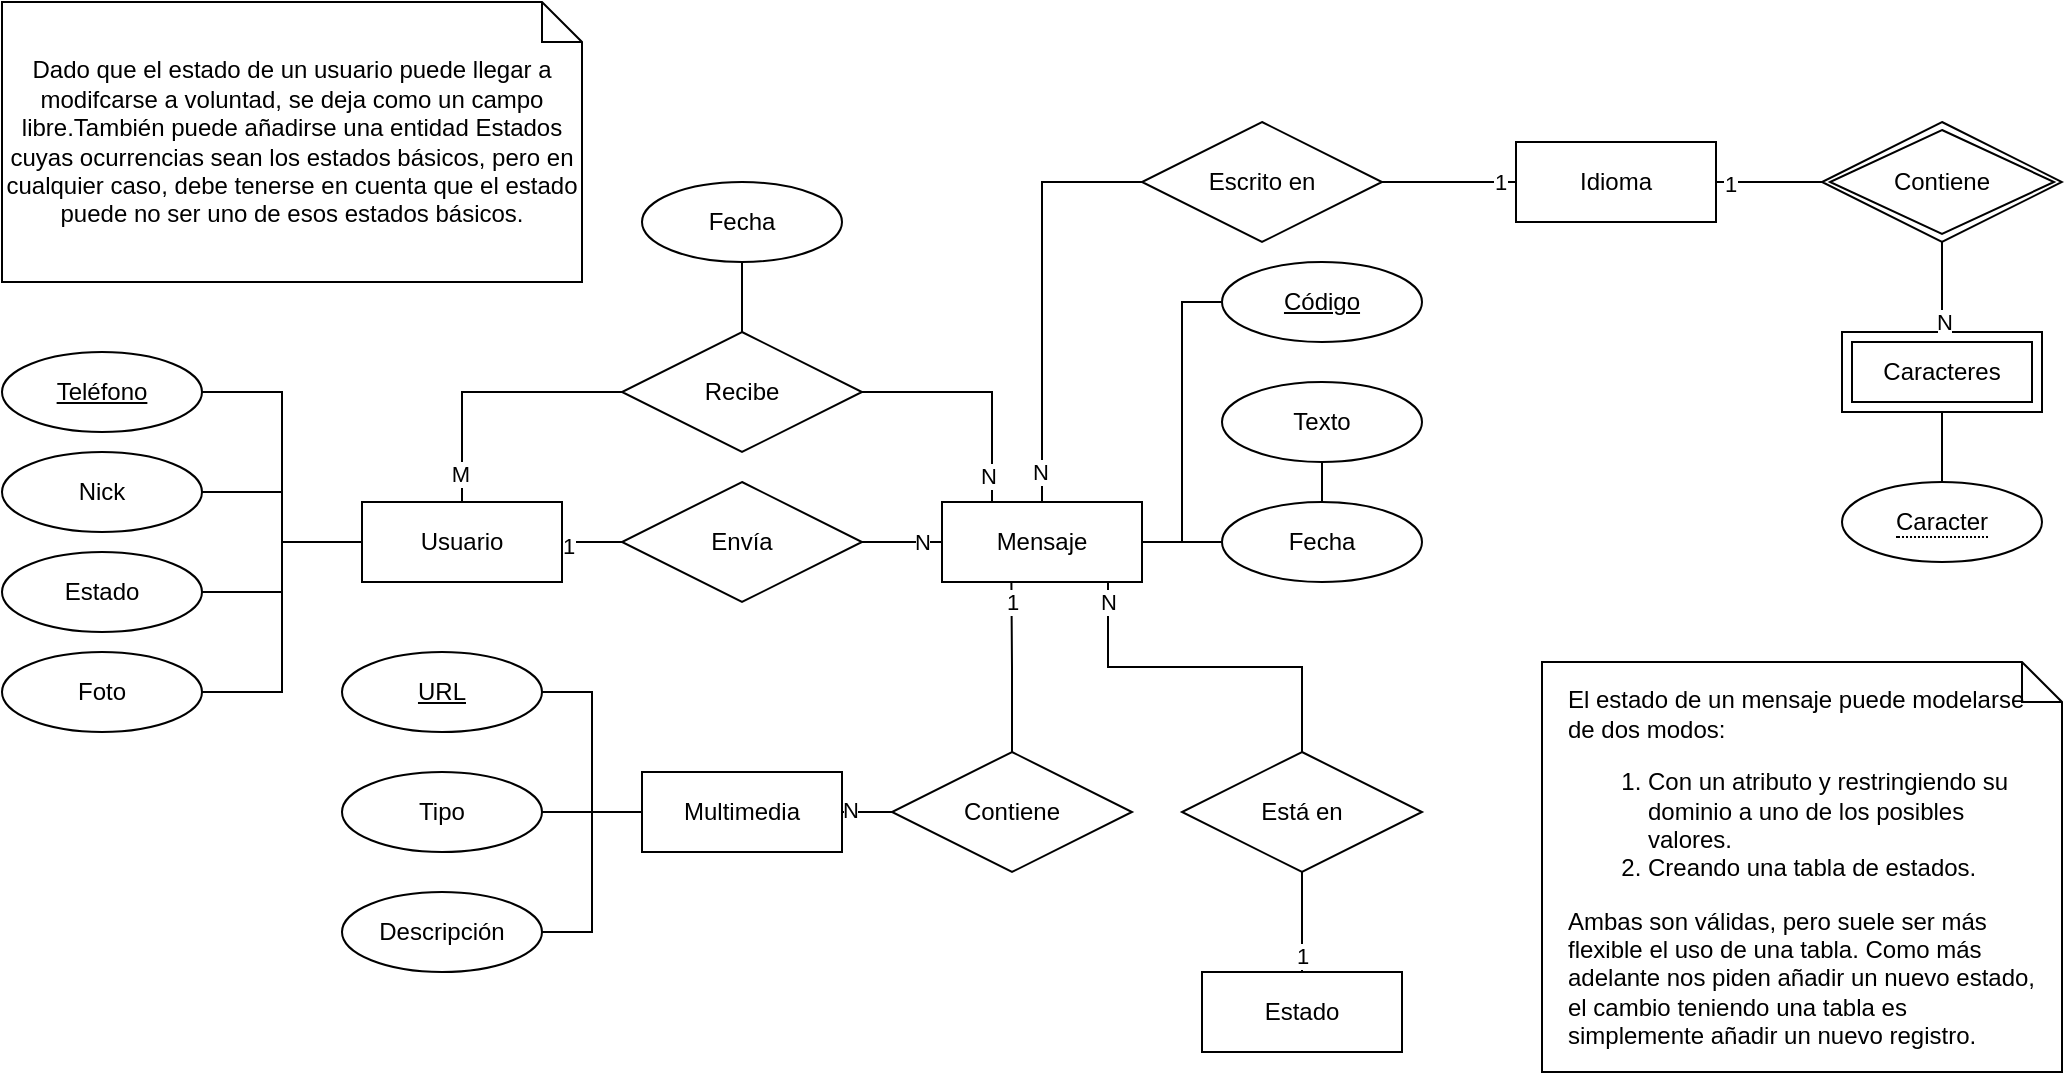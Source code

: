 <mxfile version="13.8.0" type="github" pages="4">
  <diagram id="R2lEEEUBdFMjLlhIrx00" name="Ej1 - E/R Inicial">
    <mxGraphModel dx="1185" dy="659" grid="1" gridSize="10" guides="1" tooltips="1" connect="1" arrows="1" fold="1" page="1" pageScale="1" pageWidth="1169" pageHeight="827" math="0" shadow="0" extFonts="Permanent Marker^https://fonts.googleapis.com/css?family=Permanent+Marker">
      <root>
        <mxCell id="0" />
        <mxCell id="1" parent="0" />
        <mxCell id="LUNA-PoPyeFDFRL9OIlv-86" style="edgeStyle=orthogonalEdgeStyle;rounded=0;orthogonalLoop=1;jettySize=auto;html=1;entryX=0;entryY=0.5;entryDx=0;entryDy=0;endArrow=none;endFill=0;exitX=1;exitY=0.5;exitDx=0;exitDy=0;" edge="1" parent="1" source="LUNA-PoPyeFDFRL9OIlv-74" target="LUNA-PoPyeFDFRL9OIlv-85">
          <mxGeometry relative="1" as="geometry" />
        </mxCell>
        <mxCell id="LUNA-PoPyeFDFRL9OIlv-91" value="1" style="edgeLabel;html=1;align=center;verticalAlign=middle;resizable=0;points=[];" vertex="1" connectable="0" parent="LUNA-PoPyeFDFRL9OIlv-86">
          <mxGeometry x="-0.804" y="-2" relative="1" as="geometry">
            <mxPoint as="offset" />
          </mxGeometry>
        </mxCell>
        <mxCell id="LUNA-PoPyeFDFRL9OIlv-88" style="edgeStyle=orthogonalEdgeStyle;rounded=0;orthogonalLoop=1;jettySize=auto;html=1;entryX=0;entryY=0.5;entryDx=0;entryDy=0;endArrow=none;endFill=0;exitX=0.5;exitY=0;exitDx=0;exitDy=0;" edge="1" parent="1" source="LUNA-PoPyeFDFRL9OIlv-74" target="LUNA-PoPyeFDFRL9OIlv-84">
          <mxGeometry relative="1" as="geometry" />
        </mxCell>
        <mxCell id="LUNA-PoPyeFDFRL9OIlv-92" value="M" style="edgeLabel;html=1;align=center;verticalAlign=middle;resizable=0;points=[];" vertex="1" connectable="0" parent="LUNA-PoPyeFDFRL9OIlv-88">
          <mxGeometry x="-0.782" y="1" relative="1" as="geometry">
            <mxPoint as="offset" />
          </mxGeometry>
        </mxCell>
        <mxCell id="LUNA-PoPyeFDFRL9OIlv-74" value="Usuario" style="whiteSpace=wrap;html=1;align=center;" vertex="1" parent="1">
          <mxGeometry x="260" y="350" width="100" height="40" as="geometry" />
        </mxCell>
        <mxCell id="LUNA-PoPyeFDFRL9OIlv-100" style="edgeStyle=orthogonalEdgeStyle;rounded=0;orthogonalLoop=1;jettySize=auto;html=1;entryX=0;entryY=0.5;entryDx=0;entryDy=0;endArrow=none;endFill=0;" edge="1" parent="1" source="LUNA-PoPyeFDFRL9OIlv-75" target="LUNA-PoPyeFDFRL9OIlv-99">
          <mxGeometry relative="1" as="geometry" />
        </mxCell>
        <mxCell id="LUNA-PoPyeFDFRL9OIlv-101" style="edgeStyle=orthogonalEdgeStyle;rounded=0;orthogonalLoop=1;jettySize=auto;html=1;endArrow=none;endFill=0;" edge="1" parent="1" source="LUNA-PoPyeFDFRL9OIlv-75" target="LUNA-PoPyeFDFRL9OIlv-98">
          <mxGeometry relative="1" as="geometry" />
        </mxCell>
        <mxCell id="LUNA-PoPyeFDFRL9OIlv-102" style="edgeStyle=orthogonalEdgeStyle;rounded=0;orthogonalLoop=1;jettySize=auto;html=1;entryX=0;entryY=0.5;entryDx=0;entryDy=0;endArrow=none;endFill=0;" edge="1" parent="1" source="LUNA-PoPyeFDFRL9OIlv-75" target="LUNA-PoPyeFDFRL9OIlv-97">
          <mxGeometry relative="1" as="geometry" />
        </mxCell>
        <mxCell id="LUNA-PoPyeFDFRL9OIlv-103" style="edgeStyle=orthogonalEdgeStyle;rounded=0;orthogonalLoop=1;jettySize=auto;html=1;endArrow=none;endFill=0;exitX=0.83;exitY=1;exitDx=0;exitDy=0;exitPerimeter=0;entryX=0.5;entryY=0;entryDx=0;entryDy=0;" edge="1" parent="1" source="LUNA-PoPyeFDFRL9OIlv-75" target="NvSHbqSQvRT90MNqPqhs-3">
          <mxGeometry relative="1" as="geometry">
            <mxPoint x="750" y="470" as="targetPoint" />
          </mxGeometry>
        </mxCell>
        <mxCell id="NvSHbqSQvRT90MNqPqhs-7" value="N" style="edgeLabel;html=1;align=center;verticalAlign=middle;resizable=0;points=[];" vertex="1" connectable="0" parent="LUNA-PoPyeFDFRL9OIlv-103">
          <mxGeometry x="-0.888" relative="1" as="geometry">
            <mxPoint as="offset" />
          </mxGeometry>
        </mxCell>
        <mxCell id="LUNA-PoPyeFDFRL9OIlv-117" style="edgeStyle=orthogonalEdgeStyle;rounded=0;orthogonalLoop=1;jettySize=auto;html=1;entryX=0;entryY=0.5;entryDx=0;entryDy=0;endArrow=none;endFill=0;" edge="1" parent="1" source="LUNA-PoPyeFDFRL9OIlv-75" target="LUNA-PoPyeFDFRL9OIlv-116">
          <mxGeometry relative="1" as="geometry" />
        </mxCell>
        <mxCell id="LUNA-PoPyeFDFRL9OIlv-120" value="N" style="edgeLabel;html=1;align=center;verticalAlign=middle;resizable=0;points=[];" vertex="1" connectable="0" parent="LUNA-PoPyeFDFRL9OIlv-117">
          <mxGeometry x="-0.859" y="1" relative="1" as="geometry">
            <mxPoint as="offset" />
          </mxGeometry>
        </mxCell>
        <mxCell id="LUNA-PoPyeFDFRL9OIlv-75" value="Mensaje" style="whiteSpace=wrap;html=1;align=center;" vertex="1" parent="1">
          <mxGeometry x="550" y="350" width="100" height="40" as="geometry" />
        </mxCell>
        <mxCell id="LUNA-PoPyeFDFRL9OIlv-81" style="edgeStyle=orthogonalEdgeStyle;rounded=0;orthogonalLoop=1;jettySize=auto;html=1;endArrow=none;endFill=0;entryX=0;entryY=0.5;entryDx=0;entryDy=0;" edge="1" parent="1" source="LUNA-PoPyeFDFRL9OIlv-76" target="LUNA-PoPyeFDFRL9OIlv-74">
          <mxGeometry relative="1" as="geometry">
            <mxPoint x="230" y="370" as="targetPoint" />
          </mxGeometry>
        </mxCell>
        <mxCell id="LUNA-PoPyeFDFRL9OIlv-76" value="Nick" style="ellipse;whiteSpace=wrap;html=1;align=center;" vertex="1" parent="1">
          <mxGeometry x="80" y="325" width="100" height="40" as="geometry" />
        </mxCell>
        <mxCell id="LUNA-PoPyeFDFRL9OIlv-80" style="edgeStyle=orthogonalEdgeStyle;rounded=0;orthogonalLoop=1;jettySize=auto;html=1;entryX=0;entryY=0.5;entryDx=0;entryDy=0;endArrow=none;endFill=0;" edge="1" parent="1" source="LUNA-PoPyeFDFRL9OIlv-77" target="LUNA-PoPyeFDFRL9OIlv-74">
          <mxGeometry relative="1" as="geometry" />
        </mxCell>
        <mxCell id="LUNA-PoPyeFDFRL9OIlv-77" value="Teléfono" style="ellipse;whiteSpace=wrap;html=1;align=center;fontStyle=4;" vertex="1" parent="1">
          <mxGeometry x="80" y="275" width="100" height="40" as="geometry" />
        </mxCell>
        <mxCell id="LUNA-PoPyeFDFRL9OIlv-82" style="edgeStyle=orthogonalEdgeStyle;rounded=0;orthogonalLoop=1;jettySize=auto;html=1;entryX=0;entryY=0.5;entryDx=0;entryDy=0;endArrow=none;endFill=0;" edge="1" parent="1" source="LUNA-PoPyeFDFRL9OIlv-78" target="LUNA-PoPyeFDFRL9OIlv-74">
          <mxGeometry relative="1" as="geometry" />
        </mxCell>
        <mxCell id="LUNA-PoPyeFDFRL9OIlv-78" value="Estado" style="ellipse;whiteSpace=wrap;html=1;align=center;" vertex="1" parent="1">
          <mxGeometry x="80" y="375" width="100" height="40" as="geometry" />
        </mxCell>
        <mxCell id="LUNA-PoPyeFDFRL9OIlv-83" style="edgeStyle=orthogonalEdgeStyle;rounded=0;orthogonalLoop=1;jettySize=auto;html=1;entryX=0;entryY=0.5;entryDx=0;entryDy=0;endArrow=none;endFill=0;" edge="1" parent="1" source="LUNA-PoPyeFDFRL9OIlv-79" target="LUNA-PoPyeFDFRL9OIlv-74">
          <mxGeometry relative="1" as="geometry" />
        </mxCell>
        <mxCell id="LUNA-PoPyeFDFRL9OIlv-79" value="Foto" style="ellipse;whiteSpace=wrap;html=1;align=center;" vertex="1" parent="1">
          <mxGeometry x="80" y="425" width="100" height="40" as="geometry" />
        </mxCell>
        <mxCell id="LUNA-PoPyeFDFRL9OIlv-89" style="edgeStyle=orthogonalEdgeStyle;rounded=0;orthogonalLoop=1;jettySize=auto;html=1;entryX=0.25;entryY=0;entryDx=0;entryDy=0;endArrow=none;endFill=0;" edge="1" parent="1" source="LUNA-PoPyeFDFRL9OIlv-84" target="LUNA-PoPyeFDFRL9OIlv-75">
          <mxGeometry relative="1" as="geometry" />
        </mxCell>
        <mxCell id="LUNA-PoPyeFDFRL9OIlv-93" value="N" style="edgeLabel;html=1;align=center;verticalAlign=middle;resizable=0;points=[];" vertex="1" connectable="0" parent="LUNA-PoPyeFDFRL9OIlv-89">
          <mxGeometry x="0.772" y="-2" relative="1" as="geometry">
            <mxPoint as="offset" />
          </mxGeometry>
        </mxCell>
        <mxCell id="LUNA-PoPyeFDFRL9OIlv-84" value="Recibe" style="shape=rhombus;perimeter=rhombusPerimeter;whiteSpace=wrap;html=1;align=center;" vertex="1" parent="1">
          <mxGeometry x="390" y="265" width="120" height="60" as="geometry" />
        </mxCell>
        <mxCell id="LUNA-PoPyeFDFRL9OIlv-87" style="edgeStyle=orthogonalEdgeStyle;rounded=0;orthogonalLoop=1;jettySize=auto;html=1;entryX=0;entryY=0.5;entryDx=0;entryDy=0;endArrow=none;endFill=0;" edge="1" parent="1" source="LUNA-PoPyeFDFRL9OIlv-85" target="LUNA-PoPyeFDFRL9OIlv-75">
          <mxGeometry relative="1" as="geometry" />
        </mxCell>
        <mxCell id="LUNA-PoPyeFDFRL9OIlv-90" value="N" style="edgeLabel;html=1;align=center;verticalAlign=middle;resizable=0;points=[];" vertex="1" connectable="0" parent="LUNA-PoPyeFDFRL9OIlv-87">
          <mxGeometry x="0.861" relative="1" as="geometry">
            <mxPoint x="-7.24" as="offset" />
          </mxGeometry>
        </mxCell>
        <mxCell id="LUNA-PoPyeFDFRL9OIlv-85" value="Envía" style="shape=rhombus;perimeter=rhombusPerimeter;whiteSpace=wrap;html=1;align=center;" vertex="1" parent="1">
          <mxGeometry x="390" y="340" width="120" height="60" as="geometry" />
        </mxCell>
        <mxCell id="LUNA-PoPyeFDFRL9OIlv-95" style="edgeStyle=orthogonalEdgeStyle;rounded=0;orthogonalLoop=1;jettySize=auto;html=1;endArrow=none;endFill=0;" edge="1" parent="1" source="LUNA-PoPyeFDFRL9OIlv-94" target="LUNA-PoPyeFDFRL9OIlv-84">
          <mxGeometry relative="1" as="geometry" />
        </mxCell>
        <mxCell id="LUNA-PoPyeFDFRL9OIlv-94" value="Fecha" style="ellipse;whiteSpace=wrap;html=1;align=center;" vertex="1" parent="1">
          <mxGeometry x="400" y="190" width="100" height="40" as="geometry" />
        </mxCell>
        <mxCell id="LUNA-PoPyeFDFRL9OIlv-97" value="Fecha" style="ellipse;whiteSpace=wrap;html=1;align=center;" vertex="1" parent="1">
          <mxGeometry x="690" y="350" width="100" height="40" as="geometry" />
        </mxCell>
        <mxCell id="LUNA-PoPyeFDFRL9OIlv-98" value="Texto" style="ellipse;whiteSpace=wrap;html=1;align=center;" vertex="1" parent="1">
          <mxGeometry x="690" y="290" width="100" height="40" as="geometry" />
        </mxCell>
        <mxCell id="LUNA-PoPyeFDFRL9OIlv-99" value="Código" style="ellipse;whiteSpace=wrap;html=1;align=center;fontStyle=4;" vertex="1" parent="1">
          <mxGeometry x="690" y="230" width="100" height="40" as="geometry" />
        </mxCell>
        <mxCell id="LUNA-PoPyeFDFRL9OIlv-104" value="Idioma" style="whiteSpace=wrap;html=1;align=center;" vertex="1" parent="1">
          <mxGeometry x="837" y="170" width="100" height="40" as="geometry" />
        </mxCell>
        <mxCell id="LUNA-PoPyeFDFRL9OIlv-105" value="Multimedia" style="whiteSpace=wrap;html=1;align=center;" vertex="1" parent="1">
          <mxGeometry x="400" y="485" width="100" height="40" as="geometry" />
        </mxCell>
        <mxCell id="LUNA-PoPyeFDFRL9OIlv-106" value="Caracteres" style="shape=ext;margin=3;double=1;whiteSpace=wrap;html=1;align=center;" vertex="1" parent="1">
          <mxGeometry x="1000.0" y="265" width="100" height="40" as="geometry" />
        </mxCell>
        <mxCell id="LUNA-PoPyeFDFRL9OIlv-111" style="edgeStyle=orthogonalEdgeStyle;rounded=0;orthogonalLoop=1;jettySize=auto;html=1;entryX=0.5;entryY=0;entryDx=0;entryDy=0;endArrow=none;endFill=0;exitX=0.5;exitY=1;exitDx=0;exitDy=0;" edge="1" parent="1" source="LUNA-PoPyeFDFRL9OIlv-107" target="LUNA-PoPyeFDFRL9OIlv-106">
          <mxGeometry relative="1" as="geometry" />
        </mxCell>
        <mxCell id="LUNA-PoPyeFDFRL9OIlv-114" value="N" style="edgeLabel;html=1;align=center;verticalAlign=middle;resizable=0;points=[];" vertex="1" connectable="0" parent="LUNA-PoPyeFDFRL9OIlv-111">
          <mxGeometry x="0.751" y="1" relative="1" as="geometry">
            <mxPoint as="offset" />
          </mxGeometry>
        </mxCell>
        <mxCell id="LUNA-PoPyeFDFRL9OIlv-112" style="edgeStyle=orthogonalEdgeStyle;rounded=0;orthogonalLoop=1;jettySize=auto;html=1;entryX=1;entryY=0.5;entryDx=0;entryDy=0;endArrow=none;endFill=0;" edge="1" parent="1" source="LUNA-PoPyeFDFRL9OIlv-107" target="LUNA-PoPyeFDFRL9OIlv-104">
          <mxGeometry relative="1" as="geometry" />
        </mxCell>
        <mxCell id="LUNA-PoPyeFDFRL9OIlv-115" value="1" style="edgeLabel;html=1;align=center;verticalAlign=middle;resizable=0;points=[];" vertex="1" connectable="0" parent="LUNA-PoPyeFDFRL9OIlv-112">
          <mxGeometry x="0.741" y="1" relative="1" as="geometry">
            <mxPoint as="offset" />
          </mxGeometry>
        </mxCell>
        <mxCell id="LUNA-PoPyeFDFRL9OIlv-107" value="Contiene" style="shape=rhombus;double=1;perimeter=rhombusPerimeter;whiteSpace=wrap;html=1;align=center;" vertex="1" parent="1">
          <mxGeometry x="990" y="160" width="120" height="60" as="geometry" />
        </mxCell>
        <mxCell id="LUNA-PoPyeFDFRL9OIlv-109" style="edgeStyle=orthogonalEdgeStyle;rounded=0;orthogonalLoop=1;jettySize=auto;html=1;entryX=0.5;entryY=1;entryDx=0;entryDy=0;endArrow=none;endFill=0;exitX=0.5;exitY=0;exitDx=0;exitDy=0;" edge="1" parent="1" source="LUNA-PoPyeFDFRL9OIlv-110" target="LUNA-PoPyeFDFRL9OIlv-106">
          <mxGeometry relative="1" as="geometry">
            <mxPoint x="1087.18" y="365" as="sourcePoint" />
          </mxGeometry>
        </mxCell>
        <mxCell id="LUNA-PoPyeFDFRL9OIlv-110" value="&lt;span style=&quot;border-bottom: 1px dotted&quot;&gt;Caracter&lt;/span&gt;" style="ellipse;whiteSpace=wrap;html=1;align=center;" vertex="1" parent="1">
          <mxGeometry x="1000" y="340" width="100" height="40" as="geometry" />
        </mxCell>
        <mxCell id="LUNA-PoPyeFDFRL9OIlv-118" style="edgeStyle=orthogonalEdgeStyle;rounded=0;orthogonalLoop=1;jettySize=auto;html=1;entryX=0;entryY=0.5;entryDx=0;entryDy=0;endArrow=none;endFill=0;" edge="1" parent="1" source="LUNA-PoPyeFDFRL9OIlv-116" target="LUNA-PoPyeFDFRL9OIlv-104">
          <mxGeometry relative="1" as="geometry" />
        </mxCell>
        <mxCell id="LUNA-PoPyeFDFRL9OIlv-119" value="1" style="edgeLabel;html=1;align=center;verticalAlign=middle;resizable=0;points=[];" vertex="1" connectable="0" parent="LUNA-PoPyeFDFRL9OIlv-118">
          <mxGeometry x="0.741" relative="1" as="geometry">
            <mxPoint as="offset" />
          </mxGeometry>
        </mxCell>
        <mxCell id="LUNA-PoPyeFDFRL9OIlv-116" value="Escrito en" style="shape=rhombus;perimeter=rhombusPerimeter;whiteSpace=wrap;html=1;align=center;" vertex="1" parent="1">
          <mxGeometry x="650" y="160" width="120" height="60" as="geometry" />
        </mxCell>
        <mxCell id="LUNA-PoPyeFDFRL9OIlv-129" style="edgeStyle=orthogonalEdgeStyle;rounded=0;orthogonalLoop=1;jettySize=auto;html=1;entryX=0;entryY=0.5;entryDx=0;entryDy=0;endArrow=none;endFill=0;" edge="1" parent="1" source="LUNA-PoPyeFDFRL9OIlv-121" target="LUNA-PoPyeFDFRL9OIlv-105">
          <mxGeometry relative="1" as="geometry" />
        </mxCell>
        <mxCell id="LUNA-PoPyeFDFRL9OIlv-121" value="URL" style="ellipse;whiteSpace=wrap;html=1;align=center;fontStyle=4;" vertex="1" parent="1">
          <mxGeometry x="250" y="425" width="100" height="40" as="geometry" />
        </mxCell>
        <mxCell id="LUNA-PoPyeFDFRL9OIlv-130" style="edgeStyle=orthogonalEdgeStyle;rounded=0;orthogonalLoop=1;jettySize=auto;html=1;endArrow=none;endFill=0;" edge="1" parent="1" source="LUNA-PoPyeFDFRL9OIlv-122">
          <mxGeometry relative="1" as="geometry">
            <mxPoint x="400" y="505" as="targetPoint" />
          </mxGeometry>
        </mxCell>
        <mxCell id="LUNA-PoPyeFDFRL9OIlv-122" value="Tipo" style="ellipse;whiteSpace=wrap;html=1;align=center;" vertex="1" parent="1">
          <mxGeometry x="250" y="485" width="100" height="40" as="geometry" />
        </mxCell>
        <mxCell id="LUNA-PoPyeFDFRL9OIlv-131" style="edgeStyle=orthogonalEdgeStyle;rounded=0;orthogonalLoop=1;jettySize=auto;html=1;endArrow=none;endFill=0;entryX=0;entryY=0.5;entryDx=0;entryDy=0;" edge="1" parent="1" source="LUNA-PoPyeFDFRL9OIlv-123" target="LUNA-PoPyeFDFRL9OIlv-105">
          <mxGeometry relative="1" as="geometry">
            <mxPoint x="400" y="505" as="targetPoint" />
          </mxGeometry>
        </mxCell>
        <mxCell id="LUNA-PoPyeFDFRL9OIlv-123" value="Descripción" style="ellipse;whiteSpace=wrap;html=1;align=center;" vertex="1" parent="1">
          <mxGeometry x="250" y="545" width="100" height="40" as="geometry" />
        </mxCell>
        <mxCell id="LUNA-PoPyeFDFRL9OIlv-125" style="edgeStyle=orthogonalEdgeStyle;rounded=0;orthogonalLoop=1;jettySize=auto;html=1;entryX=0.347;entryY=1;entryDx=0;entryDy=0;endArrow=none;endFill=0;entryPerimeter=0;" edge="1" parent="1" source="LUNA-PoPyeFDFRL9OIlv-124" target="LUNA-PoPyeFDFRL9OIlv-75">
          <mxGeometry relative="1" as="geometry" />
        </mxCell>
        <mxCell id="LUNA-PoPyeFDFRL9OIlv-128" value="1" style="edgeLabel;html=1;align=center;verticalAlign=middle;resizable=0;points=[];" vertex="1" connectable="0" parent="LUNA-PoPyeFDFRL9OIlv-125">
          <mxGeometry x="0.756" y="-2" relative="1" as="geometry">
            <mxPoint x="-1.7" y="-0.3" as="offset" />
          </mxGeometry>
        </mxCell>
        <mxCell id="LUNA-PoPyeFDFRL9OIlv-126" style="edgeStyle=orthogonalEdgeStyle;rounded=0;orthogonalLoop=1;jettySize=auto;html=1;entryX=1;entryY=0.5;entryDx=0;entryDy=0;endArrow=none;endFill=0;exitX=0;exitY=0.5;exitDx=0;exitDy=0;" edge="1" parent="1" source="LUNA-PoPyeFDFRL9OIlv-124" target="LUNA-PoPyeFDFRL9OIlv-105">
          <mxGeometry relative="1" as="geometry">
            <mxPoint x="450" y="425" as="sourcePoint" />
          </mxGeometry>
        </mxCell>
        <mxCell id="LUNA-PoPyeFDFRL9OIlv-127" value="N" style="edgeLabel;html=1;align=center;verticalAlign=middle;resizable=0;points=[];" vertex="1" connectable="0" parent="LUNA-PoPyeFDFRL9OIlv-126">
          <mxGeometry x="0.692" y="-1" relative="1" as="geometry">
            <mxPoint as="offset" />
          </mxGeometry>
        </mxCell>
        <mxCell id="LUNA-PoPyeFDFRL9OIlv-124" value="Contiene" style="shape=rhombus;perimeter=rhombusPerimeter;whiteSpace=wrap;html=1;align=center;" vertex="1" parent="1">
          <mxGeometry x="525" y="475" width="120" height="60" as="geometry" />
        </mxCell>
        <mxCell id="NvSHbqSQvRT90MNqPqhs-1" value="Dado que el estado de un usuario puede llegar a modifcarse a voluntad, se deja como un campo libre.También puede añadirse una entidad Estados cuyas ocurrencias sean los estados básicos, pero en cualquier caso, debe tenerse en cuenta que el estado puede no ser uno de esos estados básicos." style="shape=note;size=20;whiteSpace=wrap;html=1;" vertex="1" parent="1">
          <mxGeometry x="80" y="100" width="290" height="140" as="geometry" />
        </mxCell>
        <mxCell id="NvSHbqSQvRT90MNqPqhs-2" value="&lt;div align=&quot;left&quot;&gt;El estado de un mensaje puede modelarse de dos modos:&lt;/div&gt;&lt;div align=&quot;left&quot;&gt;&lt;ol&gt;&lt;li&gt;Con un atributo y restringiendo su dominio a uno de los posibles valores.&lt;/li&gt;&lt;li&gt;Creando una tabla de estados.&lt;/li&gt;&lt;/ol&gt;&lt;div&gt;Ambas son válidas, pero suele ser más flexible el uso de una tabla. Como más adelante nos piden añadir un nuevo estado, el cambio teniendo una tabla es simplemente añadir un nuevo registro.&lt;br&gt;&lt;/div&gt;&lt;/div&gt;" style="shape=note;size=20;whiteSpace=wrap;html=1;spacingLeft=12;spacingRight=12;" vertex="1" parent="1">
          <mxGeometry x="850" y="430" width="260" height="205" as="geometry" />
        </mxCell>
        <mxCell id="NvSHbqSQvRT90MNqPqhs-5" style="edgeStyle=orthogonalEdgeStyle;rounded=0;orthogonalLoop=1;jettySize=auto;html=1;entryX=0.5;entryY=0;entryDx=0;entryDy=0;endArrow=none;endFill=0;" edge="1" parent="1" source="NvSHbqSQvRT90MNqPqhs-3" target="NvSHbqSQvRT90MNqPqhs-4">
          <mxGeometry relative="1" as="geometry" />
        </mxCell>
        <mxCell id="NvSHbqSQvRT90MNqPqhs-6" value="1" style="edgeLabel;html=1;align=center;verticalAlign=middle;resizable=0;points=[];" vertex="1" connectable="0" parent="NvSHbqSQvRT90MNqPqhs-5">
          <mxGeometry x="0.671" relative="1" as="geometry">
            <mxPoint as="offset" />
          </mxGeometry>
        </mxCell>
        <mxCell id="NvSHbqSQvRT90MNqPqhs-3" value="Está en" style="shape=rhombus;perimeter=rhombusPerimeter;whiteSpace=wrap;html=1;align=center;" vertex="1" parent="1">
          <mxGeometry x="670" y="475" width="120" height="60" as="geometry" />
        </mxCell>
        <mxCell id="NvSHbqSQvRT90MNqPqhs-4" value="Estado" style="whiteSpace=wrap;html=1;align=center;" vertex="1" parent="1">
          <mxGeometry x="680" y="585" width="100" height="40" as="geometry" />
        </mxCell>
      </root>
    </mxGraphModel>
  </diagram>
  <diagram id="_bKuVzJGFLooONdrgY00" name="Ej2 - ER con grupos">
    <mxGraphModel dx="1422" dy="791" grid="1" gridSize="10" guides="1" tooltips="1" connect="1" arrows="1" fold="1" page="1" pageScale="1" pageWidth="1169" pageHeight="827" math="0" shadow="0">
      <root>
        <mxCell id="FDlIh88iKzIKW_NSYsHb-0" />
        <mxCell id="FDlIh88iKzIKW_NSYsHb-1" parent="FDlIh88iKzIKW_NSYsHb-0" />
        <mxCell id="1BXCdkXAiUkKACa54dT_-0" style="edgeStyle=orthogonalEdgeStyle;rounded=0;orthogonalLoop=1;jettySize=auto;html=1;entryX=0;entryY=0.5;entryDx=0;entryDy=0;endArrow=none;endFill=0;exitX=1;exitY=0.5;exitDx=0;exitDy=0;" edge="1" parent="FDlIh88iKzIKW_NSYsHb-1" source="1BXCdkXAiUkKACa54dT_-4" target="1BXCdkXAiUkKACa54dT_-26">
          <mxGeometry relative="1" as="geometry" />
        </mxCell>
        <mxCell id="1BXCdkXAiUkKACa54dT_-1" value="1" style="edgeLabel;html=1;align=center;verticalAlign=middle;resizable=0;points=[];" vertex="1" connectable="0" parent="1BXCdkXAiUkKACa54dT_-0">
          <mxGeometry x="-0.804" y="-2" relative="1" as="geometry">
            <mxPoint as="offset" />
          </mxGeometry>
        </mxCell>
        <mxCell id="1BXCdkXAiUkKACa54dT_-2" style="edgeStyle=orthogonalEdgeStyle;rounded=0;orthogonalLoop=1;jettySize=auto;html=1;entryX=0;entryY=0.5;entryDx=0;entryDy=0;endArrow=none;endFill=0;exitX=0.75;exitY=0;exitDx=0;exitDy=0;" edge="1" parent="FDlIh88iKzIKW_NSYsHb-1" source="1BXCdkXAiUkKACa54dT_-4" target="1BXCdkXAiUkKACa54dT_-23">
          <mxGeometry relative="1" as="geometry" />
        </mxCell>
        <mxCell id="1BXCdkXAiUkKACa54dT_-3" value="M" style="edgeLabel;html=1;align=center;verticalAlign=middle;resizable=0;points=[];" vertex="1" connectable="0" parent="1BXCdkXAiUkKACa54dT_-2">
          <mxGeometry x="-0.782" y="1" relative="1" as="geometry">
            <mxPoint as="offset" />
          </mxGeometry>
        </mxCell>
        <mxCell id="1BXCdkXAiUkKACa54dT_-4" value="Usuario" style="whiteSpace=wrap;html=1;align=center;" vertex="1" parent="FDlIh88iKzIKW_NSYsHb-1">
          <mxGeometry x="260" y="510" width="100" height="40" as="geometry" />
        </mxCell>
        <mxCell id="1BXCdkXAiUkKACa54dT_-5" style="edgeStyle=orthogonalEdgeStyle;rounded=0;orthogonalLoop=1;jettySize=auto;html=1;entryX=0;entryY=0.5;entryDx=0;entryDy=0;endArrow=none;endFill=0;" edge="1" parent="FDlIh88iKzIKW_NSYsHb-1" source="1BXCdkXAiUkKACa54dT_-12" target="1BXCdkXAiUkKACa54dT_-31">
          <mxGeometry relative="1" as="geometry" />
        </mxCell>
        <mxCell id="1BXCdkXAiUkKACa54dT_-6" style="edgeStyle=orthogonalEdgeStyle;rounded=0;orthogonalLoop=1;jettySize=auto;html=1;endArrow=none;endFill=0;" edge="1" parent="FDlIh88iKzIKW_NSYsHb-1" source="1BXCdkXAiUkKACa54dT_-12" target="1BXCdkXAiUkKACa54dT_-30">
          <mxGeometry relative="1" as="geometry" />
        </mxCell>
        <mxCell id="1BXCdkXAiUkKACa54dT_-7" style="edgeStyle=orthogonalEdgeStyle;rounded=0;orthogonalLoop=1;jettySize=auto;html=1;entryX=0;entryY=0.5;entryDx=0;entryDy=0;endArrow=none;endFill=0;" edge="1" parent="FDlIh88iKzIKW_NSYsHb-1" source="1BXCdkXAiUkKACa54dT_-12" target="1BXCdkXAiUkKACa54dT_-29">
          <mxGeometry relative="1" as="geometry" />
        </mxCell>
        <mxCell id="1BXCdkXAiUkKACa54dT_-8" style="edgeStyle=orthogonalEdgeStyle;rounded=0;orthogonalLoop=1;jettySize=auto;html=1;endArrow=none;endFill=0;exitX=0.83;exitY=1;exitDx=0;exitDy=0;exitPerimeter=0;entryX=0.5;entryY=0;entryDx=0;entryDy=0;" edge="1" parent="FDlIh88iKzIKW_NSYsHb-1" source="1BXCdkXAiUkKACa54dT_-12" target="1BXCdkXAiUkKACa54dT_-60">
          <mxGeometry relative="1" as="geometry">
            <mxPoint x="750" y="630" as="targetPoint" />
          </mxGeometry>
        </mxCell>
        <mxCell id="1BXCdkXAiUkKACa54dT_-9" value="N" style="edgeLabel;html=1;align=center;verticalAlign=middle;resizable=0;points=[];" vertex="1" connectable="0" parent="1BXCdkXAiUkKACa54dT_-8">
          <mxGeometry x="-0.888" relative="1" as="geometry">
            <mxPoint as="offset" />
          </mxGeometry>
        </mxCell>
        <mxCell id="1BXCdkXAiUkKACa54dT_-10" style="edgeStyle=orthogonalEdgeStyle;rounded=0;orthogonalLoop=1;jettySize=auto;html=1;entryX=0;entryY=0.5;entryDx=0;entryDy=0;endArrow=none;endFill=0;exitX=0.75;exitY=0;exitDx=0;exitDy=0;" edge="1" parent="FDlIh88iKzIKW_NSYsHb-1" source="1BXCdkXAiUkKACa54dT_-12" target="1BXCdkXAiUkKACa54dT_-44">
          <mxGeometry relative="1" as="geometry" />
        </mxCell>
        <mxCell id="1BXCdkXAiUkKACa54dT_-11" value="N" style="edgeLabel;html=1;align=center;verticalAlign=middle;resizable=0;points=[];" vertex="1" connectable="0" parent="1BXCdkXAiUkKACa54dT_-10">
          <mxGeometry x="-0.859" y="1" relative="1" as="geometry">
            <mxPoint as="offset" />
          </mxGeometry>
        </mxCell>
        <mxCell id="1BXCdkXAiUkKACa54dT_-12" value="Mensaje" style="whiteSpace=wrap;html=1;align=center;" vertex="1" parent="FDlIh88iKzIKW_NSYsHb-1">
          <mxGeometry x="550" y="510" width="100" height="40" as="geometry" />
        </mxCell>
        <mxCell id="1BXCdkXAiUkKACa54dT_-13" style="edgeStyle=orthogonalEdgeStyle;rounded=0;orthogonalLoop=1;jettySize=auto;html=1;endArrow=none;endFill=0;entryX=0;entryY=0.5;entryDx=0;entryDy=0;" edge="1" parent="FDlIh88iKzIKW_NSYsHb-1" source="1BXCdkXAiUkKACa54dT_-14" target="1BXCdkXAiUkKACa54dT_-4">
          <mxGeometry relative="1" as="geometry">
            <mxPoint x="230" y="530" as="targetPoint" />
          </mxGeometry>
        </mxCell>
        <mxCell id="1BXCdkXAiUkKACa54dT_-14" value="Nick" style="ellipse;whiteSpace=wrap;html=1;align=center;" vertex="1" parent="FDlIh88iKzIKW_NSYsHb-1">
          <mxGeometry x="80" y="485" width="100" height="40" as="geometry" />
        </mxCell>
        <mxCell id="1BXCdkXAiUkKACa54dT_-15" style="edgeStyle=orthogonalEdgeStyle;rounded=0;orthogonalLoop=1;jettySize=auto;html=1;entryX=0;entryY=0.5;entryDx=0;entryDy=0;endArrow=none;endFill=0;" edge="1" parent="FDlIh88iKzIKW_NSYsHb-1" source="1BXCdkXAiUkKACa54dT_-16" target="1BXCdkXAiUkKACa54dT_-4">
          <mxGeometry relative="1" as="geometry" />
        </mxCell>
        <mxCell id="1BXCdkXAiUkKACa54dT_-16" value="Teléfono" style="ellipse;whiteSpace=wrap;html=1;align=center;fontStyle=4;" vertex="1" parent="FDlIh88iKzIKW_NSYsHb-1">
          <mxGeometry x="80" y="435" width="100" height="40" as="geometry" />
        </mxCell>
        <mxCell id="1BXCdkXAiUkKACa54dT_-17" style="edgeStyle=orthogonalEdgeStyle;rounded=0;orthogonalLoop=1;jettySize=auto;html=1;entryX=0;entryY=0.5;entryDx=0;entryDy=0;endArrow=none;endFill=0;" edge="1" parent="FDlIh88iKzIKW_NSYsHb-1" source="1BXCdkXAiUkKACa54dT_-18" target="1BXCdkXAiUkKACa54dT_-4">
          <mxGeometry relative="1" as="geometry" />
        </mxCell>
        <mxCell id="1BXCdkXAiUkKACa54dT_-18" value="Estado" style="ellipse;whiteSpace=wrap;html=1;align=center;" vertex="1" parent="FDlIh88iKzIKW_NSYsHb-1">
          <mxGeometry x="80" y="535" width="100" height="40" as="geometry" />
        </mxCell>
        <mxCell id="1BXCdkXAiUkKACa54dT_-19" style="edgeStyle=orthogonalEdgeStyle;rounded=0;orthogonalLoop=1;jettySize=auto;html=1;entryX=0;entryY=0.5;entryDx=0;entryDy=0;endArrow=none;endFill=0;" edge="1" parent="FDlIh88iKzIKW_NSYsHb-1" source="1BXCdkXAiUkKACa54dT_-20" target="1BXCdkXAiUkKACa54dT_-4">
          <mxGeometry relative="1" as="geometry" />
        </mxCell>
        <mxCell id="1BXCdkXAiUkKACa54dT_-20" value="Foto" style="ellipse;whiteSpace=wrap;html=1;align=center;" vertex="1" parent="FDlIh88iKzIKW_NSYsHb-1">
          <mxGeometry x="80" y="585" width="100" height="40" as="geometry" />
        </mxCell>
        <mxCell id="1BXCdkXAiUkKACa54dT_-21" style="edgeStyle=orthogonalEdgeStyle;rounded=0;orthogonalLoop=1;jettySize=auto;html=1;entryX=0.25;entryY=0;entryDx=0;entryDy=0;endArrow=none;endFill=0;" edge="1" parent="FDlIh88iKzIKW_NSYsHb-1" source="1BXCdkXAiUkKACa54dT_-23" target="1BXCdkXAiUkKACa54dT_-12">
          <mxGeometry relative="1" as="geometry" />
        </mxCell>
        <mxCell id="1BXCdkXAiUkKACa54dT_-22" value="N" style="edgeLabel;html=1;align=center;verticalAlign=middle;resizable=0;points=[];" vertex="1" connectable="0" parent="1BXCdkXAiUkKACa54dT_-21">
          <mxGeometry x="0.772" y="-2" relative="1" as="geometry">
            <mxPoint as="offset" />
          </mxGeometry>
        </mxCell>
        <mxCell id="1BXCdkXAiUkKACa54dT_-23" value="Recibe" style="shape=rhombus;perimeter=rhombusPerimeter;whiteSpace=wrap;html=1;align=center;" vertex="1" parent="FDlIh88iKzIKW_NSYsHb-1">
          <mxGeometry x="390" y="390" width="120" height="60" as="geometry" />
        </mxCell>
        <mxCell id="1BXCdkXAiUkKACa54dT_-24" style="edgeStyle=orthogonalEdgeStyle;rounded=0;orthogonalLoop=1;jettySize=auto;html=1;entryX=0;entryY=0.5;entryDx=0;entryDy=0;endArrow=none;endFill=0;" edge="1" parent="FDlIh88iKzIKW_NSYsHb-1" source="1BXCdkXAiUkKACa54dT_-26" target="1BXCdkXAiUkKACa54dT_-12">
          <mxGeometry relative="1" as="geometry" />
        </mxCell>
        <mxCell id="1BXCdkXAiUkKACa54dT_-25" value="N" style="edgeLabel;html=1;align=center;verticalAlign=middle;resizable=0;points=[];" vertex="1" connectable="0" parent="1BXCdkXAiUkKACa54dT_-24">
          <mxGeometry x="0.861" relative="1" as="geometry">
            <mxPoint x="-7.24" as="offset" />
          </mxGeometry>
        </mxCell>
        <mxCell id="1BXCdkXAiUkKACa54dT_-26" value="Envía" style="shape=rhombus;perimeter=rhombusPerimeter;whiteSpace=wrap;html=1;align=center;" vertex="1" parent="FDlIh88iKzIKW_NSYsHb-1">
          <mxGeometry x="390" y="500" width="120" height="60" as="geometry" />
        </mxCell>
        <mxCell id="1BXCdkXAiUkKACa54dT_-27" style="rounded=0;orthogonalLoop=1;jettySize=auto;html=1;endArrow=none;endFill=0;entryX=0.5;entryY=0;entryDx=0;entryDy=0;" edge="1" parent="FDlIh88iKzIKW_NSYsHb-1" source="1BXCdkXAiUkKACa54dT_-28" target="1BXCdkXAiUkKACa54dT_-23">
          <mxGeometry relative="1" as="geometry">
            <mxPoint x="550" y="290" as="targetPoint" />
          </mxGeometry>
        </mxCell>
        <mxCell id="1BXCdkXAiUkKACa54dT_-28" value="Fecha" style="ellipse;whiteSpace=wrap;html=1;align=center;" vertex="1" parent="FDlIh88iKzIKW_NSYsHb-1">
          <mxGeometry x="400" y="330" width="100" height="40" as="geometry" />
        </mxCell>
        <mxCell id="1BXCdkXAiUkKACa54dT_-29" value="Fecha" style="ellipse;whiteSpace=wrap;html=1;align=center;" vertex="1" parent="FDlIh88iKzIKW_NSYsHb-1">
          <mxGeometry x="690" y="510" width="100" height="40" as="geometry" />
        </mxCell>
        <mxCell id="1BXCdkXAiUkKACa54dT_-30" value="Texto" style="ellipse;whiteSpace=wrap;html=1;align=center;" vertex="1" parent="FDlIh88iKzIKW_NSYsHb-1">
          <mxGeometry x="690" y="450" width="100" height="40" as="geometry" />
        </mxCell>
        <mxCell id="1BXCdkXAiUkKACa54dT_-31" value="Código" style="ellipse;whiteSpace=wrap;html=1;align=center;fontStyle=4;" vertex="1" parent="FDlIh88iKzIKW_NSYsHb-1">
          <mxGeometry x="690" y="390" width="100" height="40" as="geometry" />
        </mxCell>
        <mxCell id="1BXCdkXAiUkKACa54dT_-32" value="Idioma" style="whiteSpace=wrap;html=1;align=center;" vertex="1" parent="FDlIh88iKzIKW_NSYsHb-1">
          <mxGeometry x="837" y="330" width="100" height="40" as="geometry" />
        </mxCell>
        <mxCell id="1BXCdkXAiUkKACa54dT_-33" value="Multimedia" style="whiteSpace=wrap;html=1;align=center;" vertex="1" parent="FDlIh88iKzIKW_NSYsHb-1">
          <mxGeometry x="400" y="645" width="100" height="40" as="geometry" />
        </mxCell>
        <mxCell id="1BXCdkXAiUkKACa54dT_-34" value="Caracteres" style="shape=ext;margin=3;double=1;whiteSpace=wrap;html=1;align=center;" vertex="1" parent="FDlIh88iKzIKW_NSYsHb-1">
          <mxGeometry x="1000.0" y="425" width="100" height="40" as="geometry" />
        </mxCell>
        <mxCell id="1BXCdkXAiUkKACa54dT_-35" style="edgeStyle=orthogonalEdgeStyle;rounded=0;orthogonalLoop=1;jettySize=auto;html=1;entryX=0.5;entryY=0;entryDx=0;entryDy=0;endArrow=none;endFill=0;exitX=0.5;exitY=1;exitDx=0;exitDy=0;" edge="1" parent="FDlIh88iKzIKW_NSYsHb-1" source="1BXCdkXAiUkKACa54dT_-39" target="1BXCdkXAiUkKACa54dT_-34">
          <mxGeometry relative="1" as="geometry" />
        </mxCell>
        <mxCell id="1BXCdkXAiUkKACa54dT_-36" value="N" style="edgeLabel;html=1;align=center;verticalAlign=middle;resizable=0;points=[];" vertex="1" connectable="0" parent="1BXCdkXAiUkKACa54dT_-35">
          <mxGeometry x="0.751" y="1" relative="1" as="geometry">
            <mxPoint as="offset" />
          </mxGeometry>
        </mxCell>
        <mxCell id="1BXCdkXAiUkKACa54dT_-37" style="edgeStyle=orthogonalEdgeStyle;rounded=0;orthogonalLoop=1;jettySize=auto;html=1;entryX=1;entryY=0.5;entryDx=0;entryDy=0;endArrow=none;endFill=0;" edge="1" parent="FDlIh88iKzIKW_NSYsHb-1" source="1BXCdkXAiUkKACa54dT_-39" target="1BXCdkXAiUkKACa54dT_-32">
          <mxGeometry relative="1" as="geometry" />
        </mxCell>
        <mxCell id="1BXCdkXAiUkKACa54dT_-38" value="1" style="edgeLabel;html=1;align=center;verticalAlign=middle;resizable=0;points=[];" vertex="1" connectable="0" parent="1BXCdkXAiUkKACa54dT_-37">
          <mxGeometry x="0.741" y="1" relative="1" as="geometry">
            <mxPoint as="offset" />
          </mxGeometry>
        </mxCell>
        <mxCell id="1BXCdkXAiUkKACa54dT_-39" value="Contiene" style="shape=rhombus;double=1;perimeter=rhombusPerimeter;whiteSpace=wrap;html=1;align=center;" vertex="1" parent="FDlIh88iKzIKW_NSYsHb-1">
          <mxGeometry x="990" y="320" width="120" height="60" as="geometry" />
        </mxCell>
        <mxCell id="1BXCdkXAiUkKACa54dT_-40" style="edgeStyle=orthogonalEdgeStyle;rounded=0;orthogonalLoop=1;jettySize=auto;html=1;entryX=0.5;entryY=1;entryDx=0;entryDy=0;endArrow=none;endFill=0;exitX=0.5;exitY=0;exitDx=0;exitDy=0;" edge="1" parent="FDlIh88iKzIKW_NSYsHb-1" source="1BXCdkXAiUkKACa54dT_-41" target="1BXCdkXAiUkKACa54dT_-34">
          <mxGeometry relative="1" as="geometry">
            <mxPoint x="1087.18" y="525" as="sourcePoint" />
          </mxGeometry>
        </mxCell>
        <mxCell id="1BXCdkXAiUkKACa54dT_-41" value="&lt;span style=&quot;border-bottom: 1px dotted&quot;&gt;Caracter&lt;/span&gt;" style="ellipse;whiteSpace=wrap;html=1;align=center;" vertex="1" parent="FDlIh88iKzIKW_NSYsHb-1">
          <mxGeometry x="1000" y="500" width="100" height="40" as="geometry" />
        </mxCell>
        <mxCell id="1BXCdkXAiUkKACa54dT_-42" style="edgeStyle=orthogonalEdgeStyle;rounded=0;orthogonalLoop=1;jettySize=auto;html=1;entryX=0;entryY=0.5;entryDx=0;entryDy=0;endArrow=none;endFill=0;" edge="1" parent="FDlIh88iKzIKW_NSYsHb-1" source="1BXCdkXAiUkKACa54dT_-44" target="1BXCdkXAiUkKACa54dT_-32">
          <mxGeometry relative="1" as="geometry" />
        </mxCell>
        <mxCell id="1BXCdkXAiUkKACa54dT_-43" value="1" style="edgeLabel;html=1;align=center;verticalAlign=middle;resizable=0;points=[];" vertex="1" connectable="0" parent="1BXCdkXAiUkKACa54dT_-42">
          <mxGeometry x="0.741" relative="1" as="geometry">
            <mxPoint as="offset" />
          </mxGeometry>
        </mxCell>
        <mxCell id="1BXCdkXAiUkKACa54dT_-44" value="Escrito en" style="shape=rhombus;perimeter=rhombusPerimeter;whiteSpace=wrap;html=1;align=center;" vertex="1" parent="FDlIh88iKzIKW_NSYsHb-1">
          <mxGeometry x="650" y="320" width="120" height="60" as="geometry" />
        </mxCell>
        <mxCell id="1BXCdkXAiUkKACa54dT_-45" style="edgeStyle=orthogonalEdgeStyle;rounded=0;orthogonalLoop=1;jettySize=auto;html=1;entryX=0;entryY=0.5;entryDx=0;entryDy=0;endArrow=none;endFill=0;" edge="1" parent="FDlIh88iKzIKW_NSYsHb-1" source="1BXCdkXAiUkKACa54dT_-46" target="1BXCdkXAiUkKACa54dT_-33">
          <mxGeometry relative="1" as="geometry" />
        </mxCell>
        <mxCell id="1BXCdkXAiUkKACa54dT_-46" value="URL" style="ellipse;whiteSpace=wrap;html=1;align=center;fontStyle=4;" vertex="1" parent="FDlIh88iKzIKW_NSYsHb-1">
          <mxGeometry x="250" y="585" width="100" height="40" as="geometry" />
        </mxCell>
        <mxCell id="1BXCdkXAiUkKACa54dT_-47" style="edgeStyle=orthogonalEdgeStyle;rounded=0;orthogonalLoop=1;jettySize=auto;html=1;endArrow=none;endFill=0;" edge="1" parent="FDlIh88iKzIKW_NSYsHb-1" source="1BXCdkXAiUkKACa54dT_-48">
          <mxGeometry relative="1" as="geometry">
            <mxPoint x="400" y="665" as="targetPoint" />
          </mxGeometry>
        </mxCell>
        <mxCell id="1BXCdkXAiUkKACa54dT_-48" value="Tipo" style="ellipse;whiteSpace=wrap;html=1;align=center;" vertex="1" parent="FDlIh88iKzIKW_NSYsHb-1">
          <mxGeometry x="250" y="645" width="100" height="40" as="geometry" />
        </mxCell>
        <mxCell id="1BXCdkXAiUkKACa54dT_-49" style="edgeStyle=orthogonalEdgeStyle;rounded=0;orthogonalLoop=1;jettySize=auto;html=1;endArrow=none;endFill=0;entryX=0;entryY=0.5;entryDx=0;entryDy=0;" edge="1" parent="FDlIh88iKzIKW_NSYsHb-1" source="1BXCdkXAiUkKACa54dT_-50" target="1BXCdkXAiUkKACa54dT_-33">
          <mxGeometry relative="1" as="geometry">
            <mxPoint x="400" y="665" as="targetPoint" />
          </mxGeometry>
        </mxCell>
        <mxCell id="1BXCdkXAiUkKACa54dT_-50" value="Descripción" style="ellipse;whiteSpace=wrap;html=1;align=center;" vertex="1" parent="FDlIh88iKzIKW_NSYsHb-1">
          <mxGeometry x="250" y="705" width="100" height="40" as="geometry" />
        </mxCell>
        <mxCell id="1BXCdkXAiUkKACa54dT_-51" style="edgeStyle=orthogonalEdgeStyle;rounded=0;orthogonalLoop=1;jettySize=auto;html=1;entryX=0.347;entryY=1;entryDx=0;entryDy=0;endArrow=none;endFill=0;entryPerimeter=0;" edge="1" parent="FDlIh88iKzIKW_NSYsHb-1" source="1BXCdkXAiUkKACa54dT_-55" target="1BXCdkXAiUkKACa54dT_-12">
          <mxGeometry relative="1" as="geometry" />
        </mxCell>
        <mxCell id="1BXCdkXAiUkKACa54dT_-52" value="1" style="edgeLabel;html=1;align=center;verticalAlign=middle;resizable=0;points=[];" vertex="1" connectable="0" parent="1BXCdkXAiUkKACa54dT_-51">
          <mxGeometry x="0.756" y="-2" relative="1" as="geometry">
            <mxPoint x="-1.7" y="-0.3" as="offset" />
          </mxGeometry>
        </mxCell>
        <mxCell id="1BXCdkXAiUkKACa54dT_-53" style="edgeStyle=orthogonalEdgeStyle;rounded=0;orthogonalLoop=1;jettySize=auto;html=1;entryX=1;entryY=0.5;entryDx=0;entryDy=0;endArrow=none;endFill=0;exitX=0;exitY=0.5;exitDx=0;exitDy=0;" edge="1" parent="FDlIh88iKzIKW_NSYsHb-1" source="1BXCdkXAiUkKACa54dT_-55" target="1BXCdkXAiUkKACa54dT_-33">
          <mxGeometry relative="1" as="geometry">
            <mxPoint x="450" y="585" as="sourcePoint" />
          </mxGeometry>
        </mxCell>
        <mxCell id="1BXCdkXAiUkKACa54dT_-54" value="N" style="edgeLabel;html=1;align=center;verticalAlign=middle;resizable=0;points=[];" vertex="1" connectable="0" parent="1BXCdkXAiUkKACa54dT_-53">
          <mxGeometry x="0.692" y="-1" relative="1" as="geometry">
            <mxPoint as="offset" />
          </mxGeometry>
        </mxCell>
        <mxCell id="1BXCdkXAiUkKACa54dT_-55" value="Contiene" style="shape=rhombus;perimeter=rhombusPerimeter;whiteSpace=wrap;html=1;align=center;" vertex="1" parent="FDlIh88iKzIKW_NSYsHb-1">
          <mxGeometry x="525" y="635" width="120" height="60" as="geometry" />
        </mxCell>
        <mxCell id="1BXCdkXAiUkKACa54dT_-58" style="edgeStyle=orthogonalEdgeStyle;rounded=0;orthogonalLoop=1;jettySize=auto;html=1;entryX=0.5;entryY=0;entryDx=0;entryDy=0;endArrow=none;endFill=0;" edge="1" parent="FDlIh88iKzIKW_NSYsHb-1" source="1BXCdkXAiUkKACa54dT_-60" target="1BXCdkXAiUkKACa54dT_-61">
          <mxGeometry relative="1" as="geometry" />
        </mxCell>
        <mxCell id="1BXCdkXAiUkKACa54dT_-59" value="1" style="edgeLabel;html=1;align=center;verticalAlign=middle;resizable=0;points=[];" vertex="1" connectable="0" parent="1BXCdkXAiUkKACa54dT_-58">
          <mxGeometry x="0.671" relative="1" as="geometry">
            <mxPoint as="offset" />
          </mxGeometry>
        </mxCell>
        <mxCell id="1BXCdkXAiUkKACa54dT_-60" value="Está en" style="shape=rhombus;perimeter=rhombusPerimeter;whiteSpace=wrap;html=1;align=center;" vertex="1" parent="FDlIh88iKzIKW_NSYsHb-1">
          <mxGeometry x="670" y="635" width="120" height="60" as="geometry" />
        </mxCell>
        <mxCell id="1BXCdkXAiUkKACa54dT_-61" value="Estado" style="whiteSpace=wrap;html=1;align=center;" vertex="1" parent="FDlIh88iKzIKW_NSYsHb-1">
          <mxGeometry x="680" y="745" width="100" height="40" as="geometry" />
        </mxCell>
        <mxCell id="1BXCdkXAiUkKACa54dT_-69" style="edgeStyle=orthogonalEdgeStyle;rounded=0;orthogonalLoop=1;jettySize=auto;html=1;endArrow=none;endFill=0;entryX=0;entryY=0.5;entryDx=0;entryDy=0;" edge="1" parent="FDlIh88iKzIKW_NSYsHb-1" source="1BXCdkXAiUkKACa54dT_-62" target="1BXCdkXAiUkKACa54dT_-70">
          <mxGeometry relative="1" as="geometry">
            <mxPoint x="510" y="220" as="targetPoint" />
          </mxGeometry>
        </mxCell>
        <mxCell id="05JIiKJ88FHvN0pi7st0-0" value="M" style="edgeLabel;html=1;align=center;verticalAlign=middle;resizable=0;points=[];" vertex="1" connectable="0" parent="1BXCdkXAiUkKACa54dT_-69">
          <mxGeometry x="-0.918" relative="1" as="geometry">
            <mxPoint as="offset" />
          </mxGeometry>
        </mxCell>
        <mxCell id="1BXCdkXAiUkKACa54dT_-62" value="Grupo" style="whiteSpace=wrap;html=1;align=center;fillColor=#fff2cc;strokeColor=#d6b656;" vertex="1" parent="FDlIh88iKzIKW_NSYsHb-1">
          <mxGeometry x="310" y="200" width="100" height="40" as="geometry" />
        </mxCell>
        <mxCell id="1BXCdkXAiUkKACa54dT_-64" style="edgeStyle=orthogonalEdgeStyle;rounded=0;orthogonalLoop=1;jettySize=auto;html=1;entryX=0;entryY=0.5;entryDx=0;entryDy=0;endArrow=none;endFill=0;" edge="1" parent="FDlIh88iKzIKW_NSYsHb-1" source="1BXCdkXAiUkKACa54dT_-63" target="1BXCdkXAiUkKACa54dT_-62">
          <mxGeometry relative="1" as="geometry" />
        </mxCell>
        <mxCell id="1BXCdkXAiUkKACa54dT_-67" value="M" style="edgeLabel;html=1;align=center;verticalAlign=middle;resizable=0;points=[];" vertex="1" connectable="0" parent="1BXCdkXAiUkKACa54dT_-64">
          <mxGeometry x="0.733" relative="1" as="geometry">
            <mxPoint as="offset" />
          </mxGeometry>
        </mxCell>
        <mxCell id="1BXCdkXAiUkKACa54dT_-65" style="edgeStyle=orthogonalEdgeStyle;rounded=0;orthogonalLoop=1;jettySize=auto;html=1;entryX=0.25;entryY=0;entryDx=0;entryDy=0;endArrow=none;endFill=0;" edge="1" parent="FDlIh88iKzIKW_NSYsHb-1" source="1BXCdkXAiUkKACa54dT_-63" target="1BXCdkXAiUkKACa54dT_-4">
          <mxGeometry relative="1" as="geometry" />
        </mxCell>
        <mxCell id="1BXCdkXAiUkKACa54dT_-66" value="N" style="edgeLabel;html=1;align=center;verticalAlign=middle;resizable=0;points=[];" vertex="1" connectable="0" parent="1BXCdkXAiUkKACa54dT_-65">
          <mxGeometry x="0.84" y="3" relative="1" as="geometry">
            <mxPoint as="offset" />
          </mxGeometry>
        </mxCell>
        <mxCell id="1BXCdkXAiUkKACa54dT_-63" value="Formado por" style="shape=rhombus;perimeter=rhombusPerimeter;whiteSpace=wrap;html=1;align=center;fillColor=#fff2cc;strokeColor=#d6b656;" vertex="1" parent="FDlIh88iKzIKW_NSYsHb-1">
          <mxGeometry x="190" y="350" width="120" height="60" as="geometry" />
        </mxCell>
        <mxCell id="1BXCdkXAiUkKACa54dT_-71" style="edgeStyle=orthogonalEdgeStyle;rounded=0;orthogonalLoop=1;jettySize=auto;html=1;endArrow=none;endFill=0;entryX=0.5;entryY=0;entryDx=0;entryDy=0;exitX=1;exitY=0.5;exitDx=0;exitDy=0;" edge="1" parent="FDlIh88iKzIKW_NSYsHb-1" source="1BXCdkXAiUkKACa54dT_-70" target="1BXCdkXAiUkKACa54dT_-12">
          <mxGeometry relative="1" as="geometry">
            <mxPoint x="620" y="290" as="targetPoint" />
          </mxGeometry>
        </mxCell>
        <mxCell id="05JIiKJ88FHvN0pi7st0-1" value="N" style="edgeLabel;html=1;align=center;verticalAlign=middle;resizable=0;points=[];" vertex="1" connectable="0" parent="1BXCdkXAiUkKACa54dT_-71">
          <mxGeometry x="0.923" y="-1" relative="1" as="geometry">
            <mxPoint as="offset" />
          </mxGeometry>
        </mxCell>
        <mxCell id="1BXCdkXAiUkKACa54dT_-70" value="Recibe" style="shape=rhombus;perimeter=rhombusPerimeter;whiteSpace=wrap;html=1;align=center;fillColor=#fff2cc;strokeColor=#d6b656;" vertex="1" parent="FDlIh88iKzIKW_NSYsHb-1">
          <mxGeometry x="460" y="230" width="120" height="60" as="geometry" />
        </mxCell>
        <mxCell id="05JIiKJ88FHvN0pi7st0-2" value="Fecha" style="ellipse;whiteSpace=wrap;html=1;align=center;" vertex="1" parent="FDlIh88iKzIKW_NSYsHb-1">
          <mxGeometry x="320" y="270" width="100" height="40" as="geometry" />
        </mxCell>
        <mxCell id="05JIiKJ88FHvN0pi7st0-3" style="rounded=0;orthogonalLoop=1;jettySize=auto;html=1;endArrow=none;endFill=0;entryX=1;entryY=0.5;entryDx=0;entryDy=0;exitX=0;exitY=1;exitDx=0;exitDy=0;" edge="1" parent="FDlIh88iKzIKW_NSYsHb-1" source="1BXCdkXAiUkKACa54dT_-70" target="05JIiKJ88FHvN0pi7st0-2">
          <mxGeometry relative="1" as="geometry">
            <mxPoint x="415" y="370" as="sourcePoint" />
            <mxPoint x="415" y="390" as="targetPoint" />
          </mxGeometry>
        </mxCell>
        <mxCell id="GrItLXDb3TwEWfRWa0X_-0" value="&lt;div align=&quot;left&quot;&gt;Un mismo mensaje podría ser recibido por cero, uno o varios usuarios y por cero, uno o varios grupos. Con este modelo, no estamos sin embargo considerando que al menos debe haber un destinatario (usuario o grupo).&lt;/div&gt;&lt;div align=&quot;left&quot;&gt;&lt;br&gt;&lt;/div&gt;&lt;div align=&quot;left&quot;&gt;Podríamos usar una entidad intermedia Destinatarios, de forma que todo mensaje tenga destinatario. Por otro lado, habría una relación entre Destinatario y Grupo y entre Destinatario y Usuario, pero aún así, no podríamos controlar que un destinario esté formado al menos por un grupo o un usuario. &lt;br&gt;&lt;/div&gt;&lt;div align=&quot;left&quot;&gt;&lt;br&gt;&lt;/div&gt;&lt;div align=&quot;left&quot;&gt;La auténtica relación que controla este tipo de casos es la HERENCIA, cómo veréis cuando aprendáis orientación a objetos. Aunque existen relaciones ISA en E/R (no las hemos visto), al pasar a relacional se pierde semántica ==&amp;gt; Se requiere un enfoque orientado a objetos puro para controlar esos casos, pero nosotros estamos centados en el enfoque RELACIONAL.&lt;br&gt;&lt;/div&gt;" style="shape=note;size=20;whiteSpace=wrap;html=1;labelBackgroundColor=none;align=left;spacingLeft=12;fillColor=#fff2cc;strokeColor=#d6b656;" vertex="1" parent="FDlIh88iKzIKW_NSYsHb-1">
          <mxGeometry x="470" y="20" width="610" height="200" as="geometry" />
        </mxCell>
      </root>
    </mxGraphModel>
  </diagram>
  <diagram id="__GvrOuzigvq2de8GMIn" name="Ej3 - Cambios para añadir estado">
    <mxGraphModel dx="677" dy="377" grid="1" gridSize="10" guides="1" tooltips="1" connect="1" arrows="1" fold="1" page="1" pageScale="1" pageWidth="1169" pageHeight="827" math="0" shadow="0">
      <root>
        <mxCell id="Loem0R65iM0-HJiGBICn-0" />
        <mxCell id="Loem0R65iM0-HJiGBICn-1" parent="Loem0R65iM0-HJiGBICn-0" />
        <mxCell id="Loem0R65iM0-HJiGBICn-2" value="Tal cual hemos definido el modelo E/R original, bastaría con añadir una nueva ocurrencia a la entidad Estados (añadir una nueva tupla a la tabla de Estados)." style="shape=note;size=20;whiteSpace=wrap;html=1;labelBackgroundColor=none;fillColor=#f8cecc;strokeColor=#b85450;" vertex="1" parent="Loem0R65iM0-HJiGBICn-1">
          <mxGeometry x="90" y="30" width="290" height="170" as="geometry" />
        </mxCell>
      </root>
    </mxGraphModel>
  </diagram>
  <diagram id="z0Oqytf2MZbapxVlBdW4" name="Ej4 - E/R Con palabras">
    <mxGraphModel dx="1185" dy="659" grid="1" gridSize="10" guides="1" tooltips="1" connect="1" arrows="1" fold="1" page="1" pageScale="1" pageWidth="1169" pageHeight="827" math="0" shadow="0">
      <root>
        <mxCell id="hJ-M5-NOlgMpDu_NgPSn-0" />
        <mxCell id="hJ-M5-NOlgMpDu_NgPSn-1" parent="hJ-M5-NOlgMpDu_NgPSn-0" />
        <mxCell id="AbhrmQ1y9D4Yw47gajIx-0" style="edgeStyle=orthogonalEdgeStyle;rounded=0;orthogonalLoop=1;jettySize=auto;html=1;entryX=0;entryY=0.5;entryDx=0;entryDy=0;endArrow=none;endFill=0;exitX=1;exitY=0.5;exitDx=0;exitDy=0;" edge="1" parent="hJ-M5-NOlgMpDu_NgPSn-1" source="AbhrmQ1y9D4Yw47gajIx-4" target="AbhrmQ1y9D4Yw47gajIx-26">
          <mxGeometry relative="1" as="geometry" />
        </mxCell>
        <mxCell id="AbhrmQ1y9D4Yw47gajIx-1" value="1" style="edgeLabel;html=1;align=center;verticalAlign=middle;resizable=0;points=[];" vertex="1" connectable="0" parent="AbhrmQ1y9D4Yw47gajIx-0">
          <mxGeometry x="-0.804" y="-2" relative="1" as="geometry">
            <mxPoint as="offset" />
          </mxGeometry>
        </mxCell>
        <mxCell id="AbhrmQ1y9D4Yw47gajIx-2" style="edgeStyle=orthogonalEdgeStyle;rounded=0;orthogonalLoop=1;jettySize=auto;html=1;entryX=0;entryY=0.5;entryDx=0;entryDy=0;endArrow=none;endFill=0;exitX=0.5;exitY=0;exitDx=0;exitDy=0;" edge="1" parent="hJ-M5-NOlgMpDu_NgPSn-1" source="AbhrmQ1y9D4Yw47gajIx-4" target="AbhrmQ1y9D4Yw47gajIx-23">
          <mxGeometry relative="1" as="geometry" />
        </mxCell>
        <mxCell id="AbhrmQ1y9D4Yw47gajIx-3" value="M" style="edgeLabel;html=1;align=center;verticalAlign=middle;resizable=0;points=[];" vertex="1" connectable="0" parent="AbhrmQ1y9D4Yw47gajIx-2">
          <mxGeometry x="-0.782" y="1" relative="1" as="geometry">
            <mxPoint as="offset" />
          </mxGeometry>
        </mxCell>
        <mxCell id="AbhrmQ1y9D4Yw47gajIx-4" value="Usuario" style="whiteSpace=wrap;html=1;align=center;" vertex="1" parent="hJ-M5-NOlgMpDu_NgPSn-1">
          <mxGeometry x="260" y="320" width="100" height="40" as="geometry" />
        </mxCell>
        <mxCell id="AbhrmQ1y9D4Yw47gajIx-5" style="edgeStyle=orthogonalEdgeStyle;rounded=0;orthogonalLoop=1;jettySize=auto;html=1;entryX=0;entryY=0.5;entryDx=0;entryDy=0;endArrow=none;endFill=0;" edge="1" parent="hJ-M5-NOlgMpDu_NgPSn-1" source="AbhrmQ1y9D4Yw47gajIx-12" target="AbhrmQ1y9D4Yw47gajIx-31">
          <mxGeometry relative="1" as="geometry" />
        </mxCell>
        <mxCell id="AbhrmQ1y9D4Yw47gajIx-6" style="edgeStyle=orthogonalEdgeStyle;rounded=0;orthogonalLoop=1;jettySize=auto;html=1;endArrow=none;endFill=0;" edge="1" parent="hJ-M5-NOlgMpDu_NgPSn-1" source="AbhrmQ1y9D4Yw47gajIx-12" target="AbhrmQ1y9D4Yw47gajIx-30">
          <mxGeometry relative="1" as="geometry" />
        </mxCell>
        <mxCell id="AbhrmQ1y9D4Yw47gajIx-7" style="edgeStyle=orthogonalEdgeStyle;rounded=0;orthogonalLoop=1;jettySize=auto;html=1;entryX=0;entryY=0.5;entryDx=0;entryDy=0;endArrow=none;endFill=0;" edge="1" parent="hJ-M5-NOlgMpDu_NgPSn-1" source="AbhrmQ1y9D4Yw47gajIx-12" target="AbhrmQ1y9D4Yw47gajIx-29">
          <mxGeometry relative="1" as="geometry" />
        </mxCell>
        <mxCell id="AbhrmQ1y9D4Yw47gajIx-8" style="edgeStyle=orthogonalEdgeStyle;rounded=0;orthogonalLoop=1;jettySize=auto;html=1;endArrow=none;endFill=0;exitX=0.5;exitY=1;exitDx=0;exitDy=0;entryX=0.5;entryY=0;entryDx=0;entryDy=0;" edge="1" parent="hJ-M5-NOlgMpDu_NgPSn-1" source="AbhrmQ1y9D4Yw47gajIx-12" target="AbhrmQ1y9D4Yw47gajIx-60">
          <mxGeometry relative="1" as="geometry">
            <mxPoint x="750" y="440" as="targetPoint" />
          </mxGeometry>
        </mxCell>
        <mxCell id="AbhrmQ1y9D4Yw47gajIx-9" value="N" style="edgeLabel;html=1;align=center;verticalAlign=middle;resizable=0;points=[];" vertex="1" connectable="0" parent="AbhrmQ1y9D4Yw47gajIx-8">
          <mxGeometry x="-0.888" relative="1" as="geometry">
            <mxPoint as="offset" />
          </mxGeometry>
        </mxCell>
        <mxCell id="AbhrmQ1y9D4Yw47gajIx-10" style="edgeStyle=orthogonalEdgeStyle;rounded=0;orthogonalLoop=1;jettySize=auto;html=1;entryX=0;entryY=0.5;entryDx=0;entryDy=0;endArrow=none;endFill=0;" edge="1" parent="hJ-M5-NOlgMpDu_NgPSn-1" source="AbhrmQ1y9D4Yw47gajIx-12" target="AbhrmQ1y9D4Yw47gajIx-44">
          <mxGeometry relative="1" as="geometry" />
        </mxCell>
        <mxCell id="AbhrmQ1y9D4Yw47gajIx-11" value="N" style="edgeLabel;html=1;align=center;verticalAlign=middle;resizable=0;points=[];" vertex="1" connectable="0" parent="AbhrmQ1y9D4Yw47gajIx-10">
          <mxGeometry x="-0.859" y="1" relative="1" as="geometry">
            <mxPoint as="offset" />
          </mxGeometry>
        </mxCell>
        <mxCell id="AbhrmQ1y9D4Yw47gajIx-66" style="edgeStyle=orthogonalEdgeStyle;rounded=0;orthogonalLoop=1;jettySize=auto;html=1;exitX=0.75;exitY=1;exitDx=0;exitDy=0;entryX=0;entryY=0.5;entryDx=0;entryDy=0;endArrow=none;endFill=0;" edge="1" parent="hJ-M5-NOlgMpDu_NgPSn-1" source="AbhrmQ1y9D4Yw47gajIx-12" target="AbhrmQ1y9D4Yw47gajIx-63">
          <mxGeometry relative="1" as="geometry">
            <Array as="points">
              <mxPoint x="625" y="380" />
              <mxPoint x="740" y="380" />
              <mxPoint x="740" y="425" />
            </Array>
          </mxGeometry>
        </mxCell>
        <mxCell id="AbhrmQ1y9D4Yw47gajIx-75" value="M" style="edgeLabel;html=1;align=center;verticalAlign=middle;resizable=0;points=[];" vertex="1" connectable="0" parent="AbhrmQ1y9D4Yw47gajIx-66">
          <mxGeometry x="-0.847" relative="1" as="geometry">
            <mxPoint as="offset" />
          </mxGeometry>
        </mxCell>
        <mxCell id="AbhrmQ1y9D4Yw47gajIx-12" value="Mensaje" style="whiteSpace=wrap;html=1;align=center;" vertex="1" parent="hJ-M5-NOlgMpDu_NgPSn-1">
          <mxGeometry x="550" y="320" width="100" height="40" as="geometry" />
        </mxCell>
        <mxCell id="AbhrmQ1y9D4Yw47gajIx-13" style="edgeStyle=orthogonalEdgeStyle;rounded=0;orthogonalLoop=1;jettySize=auto;html=1;endArrow=none;endFill=0;entryX=0;entryY=0.5;entryDx=0;entryDy=0;" edge="1" parent="hJ-M5-NOlgMpDu_NgPSn-1" source="AbhrmQ1y9D4Yw47gajIx-14" target="AbhrmQ1y9D4Yw47gajIx-4">
          <mxGeometry relative="1" as="geometry">
            <mxPoint x="230" y="340" as="targetPoint" />
          </mxGeometry>
        </mxCell>
        <mxCell id="AbhrmQ1y9D4Yw47gajIx-14" value="Nick" style="ellipse;whiteSpace=wrap;html=1;align=center;" vertex="1" parent="hJ-M5-NOlgMpDu_NgPSn-1">
          <mxGeometry x="80" y="295" width="100" height="40" as="geometry" />
        </mxCell>
        <mxCell id="AbhrmQ1y9D4Yw47gajIx-15" style="edgeStyle=orthogonalEdgeStyle;rounded=0;orthogonalLoop=1;jettySize=auto;html=1;entryX=0;entryY=0.5;entryDx=0;entryDy=0;endArrow=none;endFill=0;" edge="1" parent="hJ-M5-NOlgMpDu_NgPSn-1" source="AbhrmQ1y9D4Yw47gajIx-16" target="AbhrmQ1y9D4Yw47gajIx-4">
          <mxGeometry relative="1" as="geometry" />
        </mxCell>
        <mxCell id="AbhrmQ1y9D4Yw47gajIx-16" value="Teléfono" style="ellipse;whiteSpace=wrap;html=1;align=center;fontStyle=4;" vertex="1" parent="hJ-M5-NOlgMpDu_NgPSn-1">
          <mxGeometry x="80" y="245" width="100" height="40" as="geometry" />
        </mxCell>
        <mxCell id="AbhrmQ1y9D4Yw47gajIx-17" style="edgeStyle=orthogonalEdgeStyle;rounded=0;orthogonalLoop=1;jettySize=auto;html=1;entryX=0;entryY=0.5;entryDx=0;entryDy=0;endArrow=none;endFill=0;" edge="1" parent="hJ-M5-NOlgMpDu_NgPSn-1" source="AbhrmQ1y9D4Yw47gajIx-18" target="AbhrmQ1y9D4Yw47gajIx-4">
          <mxGeometry relative="1" as="geometry" />
        </mxCell>
        <mxCell id="AbhrmQ1y9D4Yw47gajIx-18" value="Estado" style="ellipse;whiteSpace=wrap;html=1;align=center;" vertex="1" parent="hJ-M5-NOlgMpDu_NgPSn-1">
          <mxGeometry x="80" y="345" width="100" height="40" as="geometry" />
        </mxCell>
        <mxCell id="AbhrmQ1y9D4Yw47gajIx-19" style="edgeStyle=orthogonalEdgeStyle;rounded=0;orthogonalLoop=1;jettySize=auto;html=1;entryX=0;entryY=0.5;entryDx=0;entryDy=0;endArrow=none;endFill=0;" edge="1" parent="hJ-M5-NOlgMpDu_NgPSn-1" source="AbhrmQ1y9D4Yw47gajIx-20" target="AbhrmQ1y9D4Yw47gajIx-4">
          <mxGeometry relative="1" as="geometry" />
        </mxCell>
        <mxCell id="AbhrmQ1y9D4Yw47gajIx-20" value="Foto" style="ellipse;whiteSpace=wrap;html=1;align=center;" vertex="1" parent="hJ-M5-NOlgMpDu_NgPSn-1">
          <mxGeometry x="80" y="395" width="100" height="40" as="geometry" />
        </mxCell>
        <mxCell id="AbhrmQ1y9D4Yw47gajIx-21" style="edgeStyle=orthogonalEdgeStyle;rounded=0;orthogonalLoop=1;jettySize=auto;html=1;entryX=0.25;entryY=0;entryDx=0;entryDy=0;endArrow=none;endFill=0;" edge="1" parent="hJ-M5-NOlgMpDu_NgPSn-1" source="AbhrmQ1y9D4Yw47gajIx-23" target="AbhrmQ1y9D4Yw47gajIx-12">
          <mxGeometry relative="1" as="geometry" />
        </mxCell>
        <mxCell id="AbhrmQ1y9D4Yw47gajIx-22" value="N" style="edgeLabel;html=1;align=center;verticalAlign=middle;resizable=0;points=[];" vertex="1" connectable="0" parent="AbhrmQ1y9D4Yw47gajIx-21">
          <mxGeometry x="0.772" y="-2" relative="1" as="geometry">
            <mxPoint as="offset" />
          </mxGeometry>
        </mxCell>
        <mxCell id="AbhrmQ1y9D4Yw47gajIx-23" value="Recibe" style="shape=rhombus;perimeter=rhombusPerimeter;whiteSpace=wrap;html=1;align=center;" vertex="1" parent="hJ-M5-NOlgMpDu_NgPSn-1">
          <mxGeometry x="390" y="235" width="120" height="60" as="geometry" />
        </mxCell>
        <mxCell id="AbhrmQ1y9D4Yw47gajIx-24" style="edgeStyle=orthogonalEdgeStyle;rounded=0;orthogonalLoop=1;jettySize=auto;html=1;entryX=0;entryY=0.5;entryDx=0;entryDy=0;endArrow=none;endFill=0;" edge="1" parent="hJ-M5-NOlgMpDu_NgPSn-1" source="AbhrmQ1y9D4Yw47gajIx-26" target="AbhrmQ1y9D4Yw47gajIx-12">
          <mxGeometry relative="1" as="geometry" />
        </mxCell>
        <mxCell id="AbhrmQ1y9D4Yw47gajIx-25" value="N" style="edgeLabel;html=1;align=center;verticalAlign=middle;resizable=0;points=[];" vertex="1" connectable="0" parent="AbhrmQ1y9D4Yw47gajIx-24">
          <mxGeometry x="0.861" relative="1" as="geometry">
            <mxPoint x="-7.24" as="offset" />
          </mxGeometry>
        </mxCell>
        <mxCell id="AbhrmQ1y9D4Yw47gajIx-26" value="Envía" style="shape=rhombus;perimeter=rhombusPerimeter;whiteSpace=wrap;html=1;align=center;" vertex="1" parent="hJ-M5-NOlgMpDu_NgPSn-1">
          <mxGeometry x="390" y="310" width="120" height="60" as="geometry" />
        </mxCell>
        <mxCell id="AbhrmQ1y9D4Yw47gajIx-27" style="edgeStyle=orthogonalEdgeStyle;rounded=0;orthogonalLoop=1;jettySize=auto;html=1;endArrow=none;endFill=0;" edge="1" parent="hJ-M5-NOlgMpDu_NgPSn-1" source="AbhrmQ1y9D4Yw47gajIx-28" target="AbhrmQ1y9D4Yw47gajIx-23">
          <mxGeometry relative="1" as="geometry" />
        </mxCell>
        <mxCell id="AbhrmQ1y9D4Yw47gajIx-28" value="Fecha" style="ellipse;whiteSpace=wrap;html=1;align=center;" vertex="1" parent="hJ-M5-NOlgMpDu_NgPSn-1">
          <mxGeometry x="400" y="160" width="100" height="40" as="geometry" />
        </mxCell>
        <mxCell id="AbhrmQ1y9D4Yw47gajIx-29" value="Fecha" style="ellipse;whiteSpace=wrap;html=1;align=center;" vertex="1" parent="hJ-M5-NOlgMpDu_NgPSn-1">
          <mxGeometry x="690" y="320" width="100" height="40" as="geometry" />
        </mxCell>
        <mxCell id="AbhrmQ1y9D4Yw47gajIx-30" value="Texto" style="ellipse;whiteSpace=wrap;html=1;align=center;" vertex="1" parent="hJ-M5-NOlgMpDu_NgPSn-1">
          <mxGeometry x="690" y="260" width="100" height="40" as="geometry" />
        </mxCell>
        <mxCell id="AbhrmQ1y9D4Yw47gajIx-31" value="Código" style="ellipse;whiteSpace=wrap;html=1;align=center;fontStyle=4;" vertex="1" parent="hJ-M5-NOlgMpDu_NgPSn-1">
          <mxGeometry x="690" y="200" width="100" height="40" as="geometry" />
        </mxCell>
        <mxCell id="AbhrmQ1y9D4Yw47gajIx-32" value="Idioma" style="whiteSpace=wrap;html=1;align=center;" vertex="1" parent="hJ-M5-NOlgMpDu_NgPSn-1">
          <mxGeometry x="837" y="140" width="100" height="40" as="geometry" />
        </mxCell>
        <mxCell id="AbhrmQ1y9D4Yw47gajIx-33" value="Multimedia" style="whiteSpace=wrap;html=1;align=center;" vertex="1" parent="hJ-M5-NOlgMpDu_NgPSn-1">
          <mxGeometry x="400" y="455" width="100" height="40" as="geometry" />
        </mxCell>
        <mxCell id="AbhrmQ1y9D4Yw47gajIx-34" value="Caracteres" style="shape=ext;margin=3;double=1;whiteSpace=wrap;html=1;align=center;" vertex="1" parent="hJ-M5-NOlgMpDu_NgPSn-1">
          <mxGeometry x="1000.0" y="235" width="100" height="40" as="geometry" />
        </mxCell>
        <mxCell id="AbhrmQ1y9D4Yw47gajIx-35" style="edgeStyle=orthogonalEdgeStyle;rounded=0;orthogonalLoop=1;jettySize=auto;html=1;entryX=0.5;entryY=0;entryDx=0;entryDy=0;endArrow=none;endFill=0;exitX=0.5;exitY=1;exitDx=0;exitDy=0;" edge="1" parent="hJ-M5-NOlgMpDu_NgPSn-1" source="AbhrmQ1y9D4Yw47gajIx-39" target="AbhrmQ1y9D4Yw47gajIx-34">
          <mxGeometry relative="1" as="geometry" />
        </mxCell>
        <mxCell id="AbhrmQ1y9D4Yw47gajIx-36" value="N" style="edgeLabel;html=1;align=center;verticalAlign=middle;resizable=0;points=[];" vertex="1" connectable="0" parent="AbhrmQ1y9D4Yw47gajIx-35">
          <mxGeometry x="0.751" y="1" relative="1" as="geometry">
            <mxPoint as="offset" />
          </mxGeometry>
        </mxCell>
        <mxCell id="AbhrmQ1y9D4Yw47gajIx-37" style="edgeStyle=orthogonalEdgeStyle;rounded=0;orthogonalLoop=1;jettySize=auto;html=1;entryX=1;entryY=0.5;entryDx=0;entryDy=0;endArrow=none;endFill=0;" edge="1" parent="hJ-M5-NOlgMpDu_NgPSn-1" source="AbhrmQ1y9D4Yw47gajIx-39" target="AbhrmQ1y9D4Yw47gajIx-32">
          <mxGeometry relative="1" as="geometry" />
        </mxCell>
        <mxCell id="AbhrmQ1y9D4Yw47gajIx-38" value="1" style="edgeLabel;html=1;align=center;verticalAlign=middle;resizable=0;points=[];" vertex="1" connectable="0" parent="AbhrmQ1y9D4Yw47gajIx-37">
          <mxGeometry x="0.741" y="1" relative="1" as="geometry">
            <mxPoint as="offset" />
          </mxGeometry>
        </mxCell>
        <mxCell id="AbhrmQ1y9D4Yw47gajIx-39" value="Contiene" style="shape=rhombus;double=1;perimeter=rhombusPerimeter;whiteSpace=wrap;html=1;align=center;" vertex="1" parent="hJ-M5-NOlgMpDu_NgPSn-1">
          <mxGeometry x="990" y="130" width="120" height="60" as="geometry" />
        </mxCell>
        <mxCell id="AbhrmQ1y9D4Yw47gajIx-40" style="edgeStyle=orthogonalEdgeStyle;rounded=0;orthogonalLoop=1;jettySize=auto;html=1;entryX=0.5;entryY=1;entryDx=0;entryDy=0;endArrow=none;endFill=0;exitX=0.5;exitY=0;exitDx=0;exitDy=0;" edge="1" parent="hJ-M5-NOlgMpDu_NgPSn-1" source="AbhrmQ1y9D4Yw47gajIx-41" target="AbhrmQ1y9D4Yw47gajIx-34">
          <mxGeometry relative="1" as="geometry">
            <mxPoint x="1087.18" y="335" as="sourcePoint" />
          </mxGeometry>
        </mxCell>
        <mxCell id="AbhrmQ1y9D4Yw47gajIx-41" value="&lt;span style=&quot;border-bottom: 1px dotted&quot;&gt;Caracter&lt;/span&gt;" style="ellipse;whiteSpace=wrap;html=1;align=center;" vertex="1" parent="hJ-M5-NOlgMpDu_NgPSn-1">
          <mxGeometry x="1000" y="310" width="100" height="40" as="geometry" />
        </mxCell>
        <mxCell id="AbhrmQ1y9D4Yw47gajIx-42" style="edgeStyle=orthogonalEdgeStyle;rounded=0;orthogonalLoop=1;jettySize=auto;html=1;entryX=0;entryY=0.5;entryDx=0;entryDy=0;endArrow=none;endFill=0;" edge="1" parent="hJ-M5-NOlgMpDu_NgPSn-1" source="AbhrmQ1y9D4Yw47gajIx-44" target="AbhrmQ1y9D4Yw47gajIx-32">
          <mxGeometry relative="1" as="geometry" />
        </mxCell>
        <mxCell id="AbhrmQ1y9D4Yw47gajIx-43" value="1" style="edgeLabel;html=1;align=center;verticalAlign=middle;resizable=0;points=[];" vertex="1" connectable="0" parent="AbhrmQ1y9D4Yw47gajIx-42">
          <mxGeometry x="0.741" relative="1" as="geometry">
            <mxPoint as="offset" />
          </mxGeometry>
        </mxCell>
        <mxCell id="AbhrmQ1y9D4Yw47gajIx-44" value="Escrito en" style="shape=rhombus;perimeter=rhombusPerimeter;whiteSpace=wrap;html=1;align=center;" vertex="1" parent="hJ-M5-NOlgMpDu_NgPSn-1">
          <mxGeometry x="650" y="130" width="120" height="60" as="geometry" />
        </mxCell>
        <mxCell id="AbhrmQ1y9D4Yw47gajIx-45" style="edgeStyle=orthogonalEdgeStyle;rounded=0;orthogonalLoop=1;jettySize=auto;html=1;entryX=0;entryY=0.5;entryDx=0;entryDy=0;endArrow=none;endFill=0;" edge="1" parent="hJ-M5-NOlgMpDu_NgPSn-1" source="AbhrmQ1y9D4Yw47gajIx-46" target="AbhrmQ1y9D4Yw47gajIx-33">
          <mxGeometry relative="1" as="geometry" />
        </mxCell>
        <mxCell id="AbhrmQ1y9D4Yw47gajIx-46" value="URL" style="ellipse;whiteSpace=wrap;html=1;align=center;fontStyle=4;" vertex="1" parent="hJ-M5-NOlgMpDu_NgPSn-1">
          <mxGeometry x="250" y="395" width="100" height="40" as="geometry" />
        </mxCell>
        <mxCell id="AbhrmQ1y9D4Yw47gajIx-47" style="edgeStyle=orthogonalEdgeStyle;rounded=0;orthogonalLoop=1;jettySize=auto;html=1;endArrow=none;endFill=0;" edge="1" parent="hJ-M5-NOlgMpDu_NgPSn-1" source="AbhrmQ1y9D4Yw47gajIx-48">
          <mxGeometry relative="1" as="geometry">
            <mxPoint x="400" y="475" as="targetPoint" />
          </mxGeometry>
        </mxCell>
        <mxCell id="AbhrmQ1y9D4Yw47gajIx-48" value="Tipo" style="ellipse;whiteSpace=wrap;html=1;align=center;" vertex="1" parent="hJ-M5-NOlgMpDu_NgPSn-1">
          <mxGeometry x="250" y="455" width="100" height="40" as="geometry" />
        </mxCell>
        <mxCell id="AbhrmQ1y9D4Yw47gajIx-49" style="edgeStyle=orthogonalEdgeStyle;rounded=0;orthogonalLoop=1;jettySize=auto;html=1;endArrow=none;endFill=0;entryX=0;entryY=0.5;entryDx=0;entryDy=0;" edge="1" parent="hJ-M5-NOlgMpDu_NgPSn-1" source="AbhrmQ1y9D4Yw47gajIx-50" target="AbhrmQ1y9D4Yw47gajIx-33">
          <mxGeometry relative="1" as="geometry">
            <mxPoint x="400" y="475" as="targetPoint" />
          </mxGeometry>
        </mxCell>
        <mxCell id="AbhrmQ1y9D4Yw47gajIx-50" value="Descripción" style="ellipse;whiteSpace=wrap;html=1;align=center;" vertex="1" parent="hJ-M5-NOlgMpDu_NgPSn-1">
          <mxGeometry x="250" y="515" width="100" height="40" as="geometry" />
        </mxCell>
        <mxCell id="AbhrmQ1y9D4Yw47gajIx-51" style="edgeStyle=orthogonalEdgeStyle;rounded=0;orthogonalLoop=1;jettySize=auto;html=1;entryX=0.347;entryY=1;entryDx=0;entryDy=0;endArrow=none;endFill=0;entryPerimeter=0;" edge="1" parent="hJ-M5-NOlgMpDu_NgPSn-1" source="AbhrmQ1y9D4Yw47gajIx-55" target="AbhrmQ1y9D4Yw47gajIx-12">
          <mxGeometry relative="1" as="geometry" />
        </mxCell>
        <mxCell id="AbhrmQ1y9D4Yw47gajIx-52" value="1" style="edgeLabel;html=1;align=center;verticalAlign=middle;resizable=0;points=[];" vertex="1" connectable="0" parent="AbhrmQ1y9D4Yw47gajIx-51">
          <mxGeometry x="0.756" y="-2" relative="1" as="geometry">
            <mxPoint x="-1.7" y="-0.3" as="offset" />
          </mxGeometry>
        </mxCell>
        <mxCell id="AbhrmQ1y9D4Yw47gajIx-53" style="edgeStyle=orthogonalEdgeStyle;rounded=0;orthogonalLoop=1;jettySize=auto;html=1;entryX=1;entryY=0.5;entryDx=0;entryDy=0;endArrow=none;endFill=0;exitX=0;exitY=0.5;exitDx=0;exitDy=0;" edge="1" parent="hJ-M5-NOlgMpDu_NgPSn-1" source="AbhrmQ1y9D4Yw47gajIx-55" target="AbhrmQ1y9D4Yw47gajIx-33">
          <mxGeometry relative="1" as="geometry">
            <mxPoint x="450" y="395" as="sourcePoint" />
          </mxGeometry>
        </mxCell>
        <mxCell id="AbhrmQ1y9D4Yw47gajIx-54" value="N" style="edgeLabel;html=1;align=center;verticalAlign=middle;resizable=0;points=[];" vertex="1" connectable="0" parent="AbhrmQ1y9D4Yw47gajIx-53">
          <mxGeometry x="0.692" y="-1" relative="1" as="geometry">
            <mxPoint as="offset" />
          </mxGeometry>
        </mxCell>
        <mxCell id="AbhrmQ1y9D4Yw47gajIx-55" value="Contiene" style="shape=rhombus;perimeter=rhombusPerimeter;whiteSpace=wrap;html=1;align=center;" vertex="1" parent="hJ-M5-NOlgMpDu_NgPSn-1">
          <mxGeometry x="525" y="445" width="120" height="60" as="geometry" />
        </mxCell>
        <mxCell id="AbhrmQ1y9D4Yw47gajIx-58" style="edgeStyle=orthogonalEdgeStyle;rounded=0;orthogonalLoop=1;jettySize=auto;html=1;entryX=0.5;entryY=0;entryDx=0;entryDy=0;endArrow=none;endFill=0;" edge="1" parent="hJ-M5-NOlgMpDu_NgPSn-1" source="AbhrmQ1y9D4Yw47gajIx-60" target="AbhrmQ1y9D4Yw47gajIx-61">
          <mxGeometry relative="1" as="geometry" />
        </mxCell>
        <mxCell id="AbhrmQ1y9D4Yw47gajIx-59" value="1" style="edgeLabel;html=1;align=center;verticalAlign=middle;resizable=0;points=[];" vertex="1" connectable="0" parent="AbhrmQ1y9D4Yw47gajIx-58">
          <mxGeometry x="0.671" relative="1" as="geometry">
            <mxPoint as="offset" />
          </mxGeometry>
        </mxCell>
        <mxCell id="AbhrmQ1y9D4Yw47gajIx-60" value="Está en" style="shape=rhombus;perimeter=rhombusPerimeter;whiteSpace=wrap;html=1;align=center;" vertex="1" parent="hJ-M5-NOlgMpDu_NgPSn-1">
          <mxGeometry x="670" y="445" width="120" height="60" as="geometry" />
        </mxCell>
        <mxCell id="AbhrmQ1y9D4Yw47gajIx-61" value="Estado" style="whiteSpace=wrap;html=1;align=center;" vertex="1" parent="hJ-M5-NOlgMpDu_NgPSn-1">
          <mxGeometry x="680" y="555" width="100" height="40" as="geometry" />
        </mxCell>
        <mxCell id="AbhrmQ1y9D4Yw47gajIx-67" style="edgeStyle=orthogonalEdgeStyle;rounded=0;orthogonalLoop=1;jettySize=auto;html=1;entryX=0.5;entryY=1;entryDx=0;entryDy=0;endArrow=none;endFill=0;exitX=0.5;exitY=0;exitDx=0;exitDy=0;" edge="1" parent="hJ-M5-NOlgMpDu_NgPSn-1" source="AbhrmQ1y9D4Yw47gajIx-74" target="AbhrmQ1y9D4Yw47gajIx-76">
          <mxGeometry relative="1" as="geometry">
            <mxPoint x="980.034" y="495" as="sourcePoint" />
            <mxPoint x="887" y="330.0" as="targetPoint" />
            <Array as="points">
              <mxPoint x="1000" y="370" />
              <mxPoint x="887" y="370" />
            </Array>
          </mxGeometry>
        </mxCell>
        <mxCell id="AbhrmQ1y9D4Yw47gajIx-70" value="N" style="edgeLabel;html=1;align=center;verticalAlign=middle;resizable=0;points=[];" vertex="1" connectable="0" parent="AbhrmQ1y9D4Yw47gajIx-67">
          <mxGeometry x="-0.912" relative="1" as="geometry">
            <mxPoint y="1.03" as="offset" />
          </mxGeometry>
        </mxCell>
        <mxCell id="AbhrmQ1y9D4Yw47gajIx-65" style="edgeStyle=orthogonalEdgeStyle;rounded=0;orthogonalLoop=1;jettySize=auto;html=1;entryX=0;entryY=0.5;entryDx=0;entryDy=0;endArrow=none;endFill=0;" edge="1" parent="hJ-M5-NOlgMpDu_NgPSn-1" source="AbhrmQ1y9D4Yw47gajIx-63" target="AbhrmQ1y9D4Yw47gajIx-74">
          <mxGeometry relative="1" as="geometry">
            <mxPoint x="947" y="515" as="targetPoint" />
          </mxGeometry>
        </mxCell>
        <mxCell id="AbhrmQ1y9D4Yw47gajIx-71" value="N" style="edgeLabel;html=1;align=center;verticalAlign=middle;resizable=0;points=[];" vertex="1" connectable="0" parent="AbhrmQ1y9D4Yw47gajIx-65">
          <mxGeometry x="0.901" relative="1" as="geometry">
            <mxPoint as="offset" />
          </mxGeometry>
        </mxCell>
        <mxCell id="AbhrmQ1y9D4Yw47gajIx-63" value="Contiene" style="shape=rhombus;perimeter=rhombusPerimeter;whiteSpace=wrap;html=1;align=center;labelBackgroundColor=none;fillColor=#ffe6cc;strokeColor=#d79b00;" vertex="1" parent="hJ-M5-NOlgMpDu_NgPSn-1">
          <mxGeometry x="770" y="395" width="120" height="60" as="geometry" />
        </mxCell>
        <mxCell id="AbhrmQ1y9D4Yw47gajIx-68" style="edgeStyle=orthogonalEdgeStyle;rounded=0;orthogonalLoop=1;jettySize=auto;html=1;entryX=0.5;entryY=1;entryDx=0;entryDy=0;endArrow=none;endFill=0;exitX=0.5;exitY=0;exitDx=0;exitDy=0;" edge="1" parent="hJ-M5-NOlgMpDu_NgPSn-1" source="AbhrmQ1y9D4Yw47gajIx-76" target="AbhrmQ1y9D4Yw47gajIx-32">
          <mxGeometry relative="1" as="geometry">
            <mxPoint x="887" y="270" as="sourcePoint" />
          </mxGeometry>
        </mxCell>
        <mxCell id="AbhrmQ1y9D4Yw47gajIx-69" value="1" style="edgeLabel;html=1;align=center;verticalAlign=middle;resizable=0;points=[];" vertex="1" connectable="0" parent="AbhrmQ1y9D4Yw47gajIx-68">
          <mxGeometry x="0.75" y="-1" relative="1" as="geometry">
            <mxPoint as="offset" />
          </mxGeometry>
        </mxCell>
        <mxCell id="AbhrmQ1y9D4Yw47gajIx-77" style="edgeStyle=orthogonalEdgeStyle;rounded=0;orthogonalLoop=1;jettySize=auto;html=1;entryX=0.5;entryY=1;entryDx=0;entryDy=0;endArrow=none;endFill=0;" edge="1" parent="hJ-M5-NOlgMpDu_NgPSn-1" source="AbhrmQ1y9D4Yw47gajIx-73" target="AbhrmQ1y9D4Yw47gajIx-74">
          <mxGeometry relative="1" as="geometry" />
        </mxCell>
        <mxCell id="AbhrmQ1y9D4Yw47gajIx-73" value="&lt;span style=&quot;border-bottom: 1px dotted&quot;&gt;Palabra&lt;/span&gt;" style="ellipse;whiteSpace=wrap;html=1;align=center;labelBackgroundColor=none;fillColor=#ffe6cc;strokeColor=#d79b00;" vertex="1" parent="hJ-M5-NOlgMpDu_NgPSn-1">
          <mxGeometry x="950" y="540" width="100" height="40" as="geometry" />
        </mxCell>
        <mxCell id="AbhrmQ1y9D4Yw47gajIx-74" value="Palabras" style="shape=ext;margin=3;double=1;whiteSpace=wrap;html=1;align=center;labelBackgroundColor=none;fillColor=#ffe6cc;strokeColor=#d79b00;" vertex="1" parent="hJ-M5-NOlgMpDu_NgPSn-1">
          <mxGeometry x="950" y="455" width="100" height="40" as="geometry" />
        </mxCell>
        <mxCell id="AbhrmQ1y9D4Yw47gajIx-76" value="Escrita en" style="shape=rhombus;double=1;perimeter=rhombusPerimeter;whiteSpace=wrap;html=1;align=center;labelBackgroundColor=none;fillColor=#ffe6cc;strokeColor=#d79b00;" vertex="1" parent="hJ-M5-NOlgMpDu_NgPSn-1">
          <mxGeometry x="827" y="260" width="120" height="60" as="geometry" />
        </mxCell>
      </root>
    </mxGraphModel>
  </diagram>
</mxfile>
